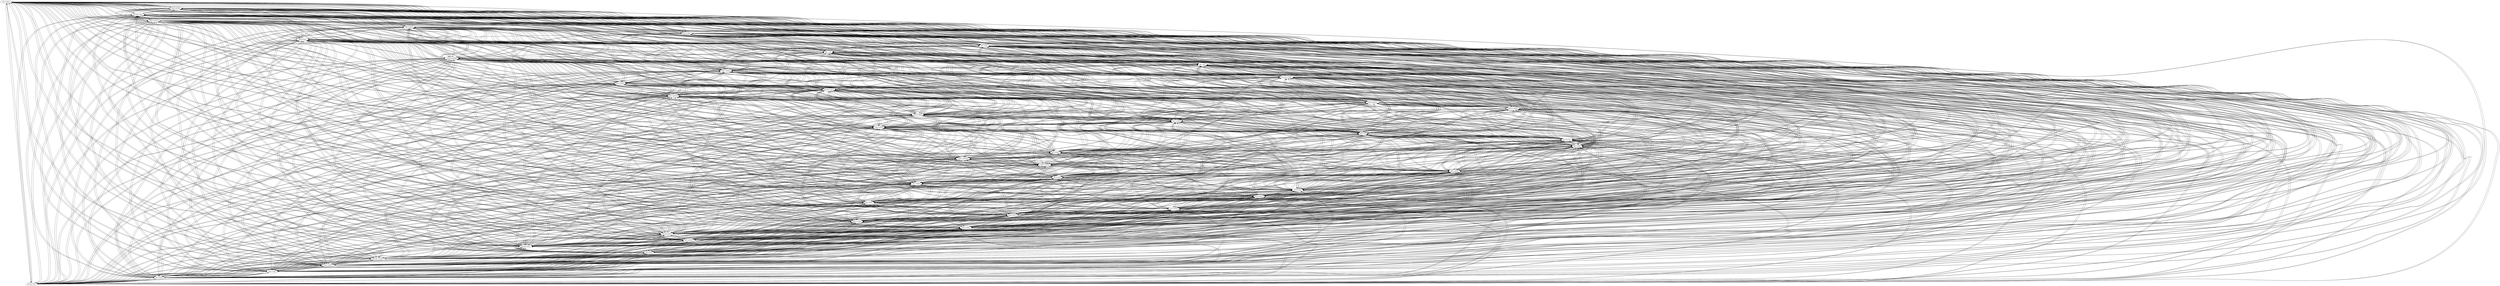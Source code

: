 strict digraph G {
"fut.3-as6vra" [weight="0.15"];
"sbjv.5-as6vjE" [weight="0.15"];
"pst.sbj.3-asy" [weight="0.16"];
"prs.2-aswa" [weight="0.5"];
"imp.2-aswa" [weight="0.5"];
"cond.2-as6vrE" [weight="0.15"];
"pst.sbj.5-asysjE" [weight="0.16"];
"pst.6-asyr" [weight="0.16"];
"pst.sbj.6-asys" [weight="0.16"];
"fut.1-as6vrE" [weight="0.15"];
"prs.pcp-as6vâ" [weight="0.15"];
"imp.5-as6vE" [weight="0.15"];
"sbjv.2-aswav" [weight="0.06"];
"ipf.6-as6vE" [weight="0.15"];
"fut.4-as6vrô" [weight="0.15"];
"ipf.3-as6vE" [weight="0.15"];
"fut.6-as6vrô" [weight="0.15"];
"inf-as6vwar" [weight="0.15"];
"fut.2-as6vra" [weight="0.15"];
"pst.4-asym" [weight="0.16"];
"ipf.5-as6vjE" [weight="0.15"];
"cond.3-as6vrE" [weight="0.15"];
"cond.5-as6vrijE" [weight="0.15"];
"ipf.1-as6vE" [weight="0.15"];
"ipf.2-as6vE" [weight="0.15"];
"prs.6-aswav" [weight="0.06"];
"pst.3-asy" [weight="0.16"];
"imp.4-as6vô" [weight="0.15"];
"prs.4-as6vô" [weight="0.15"];
"sbjv.4-as6vjô" [weight="0.15"];
"cond.1-as6vrE" [weight="0.15"];
"cond.6-as6vrE" [weight="0.15"];
"fut.5-as6vrE" [weight="0.15"];
"pst.sbj.2-asys" [weight="0.16"];
"prs.5-as6vE" [weight="0.15"];
"pst.sbj.4-asysjô" [weight="0.16"];
"sbjv.1-aswav" [weight="0.06"];
"pst.2-asy" [weight="0.16"];
"cond.4-as6vrijô" [weight="0.15"];
"pst.1-asy" [weight="0.16"];
"pst.5-asyt" [weight="0.16"];
"sbjv.6-aswav" [weight="0.06"];
"prs.3-aswa" [weight="0.5"];
"ipf.4-as6vjô" [weight="0.15"];
"sbjv.3-aswav" [weight="0.06"];
"pst.sbj.1-asys" [weight="0.16"];
"fut.3-as6vra" -> "cond.5-as6vrijE"  [weight="0.15"];
"fut.3-as6vra" -> "pst.sbj.3-asy"  [weight="0.16"];
"fut.3-as6vra" -> "prs.2-aswa"  [weight="0.5"];
"fut.3-as6vra" -> "imp.2-aswa"  [weight="0.5"];
"fut.3-as6vra" -> "cond.2-as6vrE"  [weight="0.15"];
"fut.3-as6vra" -> "sbjv.5-as6vjE"  [weight="0.15"];
"fut.3-as6vra" -> "pst.6-asyr"  [weight="0.16"];
"fut.3-as6vra" -> "pst.sbj.6-asys"  [weight="0.16"];
"fut.3-as6vra" -> "ipf.4-as6vjô"  [weight="0.15"];
"fut.3-as6vra" -> "ipf.5-as6vjE"  [weight="0.15"];
"fut.3-as6vra" -> "imp.5-as6vE"  [weight="0.15"];
"fut.3-as6vra" -> "sbjv.2-aswav"  [weight="0.06"];
"fut.3-as6vra" -> "ipf.6-as6vE"  [weight="0.15"];
"fut.3-as6vra" -> "fut.4-as6vrô"  [weight="0.15"];
"fut.3-as6vra" -> "ipf.3-as6vE"  [weight="0.15"];
"fut.3-as6vra" -> "cond.3-as6vrE"  [weight="0.15"];
"fut.3-as6vra" -> "fut.2-as6vra"  [weight="0.15"];
"fut.3-as6vra" -> "pst.4-asym"  [weight="0.16"];
"fut.3-as6vra" -> "prs.pcp-as6vâ"  [weight="0.15"];
"fut.3-as6vra" -> "fut.6-as6vrô"  [weight="0.15"];
"fut.3-as6vra" -> "prs.5-as6vE"  [weight="0.15"];
"fut.3-as6vra" -> "ipf.1-as6vE"  [weight="0.15"];
"fut.3-as6vra" -> "ipf.2-as6vE"  [weight="0.15"];
"fut.3-as6vra" -> "prs.6-aswav"  [weight="0.06"];
"fut.3-as6vra" -> "pst.3-asy"  [weight="0.16"];
"fut.3-as6vra" -> "imp.4-as6vô"  [weight="0.15"];
"fut.3-as6vra" -> "prs.4-as6vô"  [weight="0.15"];
"fut.3-as6vra" -> "sbjv.4-as6vjô"  [weight="0.15"];
"fut.3-as6vra" -> "cond.1-as6vrE"  [weight="0.15"];
"fut.3-as6vra" -> "cond.6-as6vrE"  [weight="0.15"];
"fut.3-as6vra" -> "fut.5-as6vrE"  [weight="0.15"];
"fut.3-as6vra" -> "pst.sbj.2-asys"  [weight="0.16"];
"fut.3-as6vra" -> "inf-as6vwar"  [weight="0.15"];
"fut.3-as6vra" -> "pst.sbj.4-asysjô"  [weight="0.16"];
"fut.3-as6vra" -> "pst.sbj.5-asysjE"  [weight="0.16"];
"fut.3-as6vra" -> "sbjv.1-aswav"  [weight="0.06"];
"fut.3-as6vra" -> "pst.2-asy"  [weight="0.16"];
"fut.3-as6vra" -> "cond.4-as6vrijô"  [weight="0.15"];
"fut.3-as6vra" -> "pst.1-asy"  [weight="0.16"];
"fut.3-as6vra" -> "pst.5-asyt"  [weight="0.16"];
"fut.3-as6vra" -> "sbjv.6-aswav"  [weight="0.06"];
"fut.3-as6vra" -> "prs.3-aswa"  [weight="0.5"];
"fut.3-as6vra" -> "fut.1-as6vrE"  [weight="0.15"];
"fut.3-as6vra" -> "sbjv.3-aswav"  [weight="0.06"];
"fut.3-as6vra" -> "pst.sbj.1-asys"  [weight="0.16"];
"pst.sbj.3-asy" -> "fut.3-as6vra"  [weight="0.15"];
"pst.sbj.3-asy" -> "cond.5-as6vrijE"  [weight="0.15"];
"pst.sbj.3-asy" -> "prs.2-aswa"  [weight="0.31"];
"pst.sbj.3-asy" -> "imp.2-aswa"  [weight="0.32"];
"pst.sbj.3-asy" -> "cond.2-as6vrE"  [weight="0.15"];
"pst.sbj.3-asy" -> "sbjv.5-as6vjE"  [weight="0.15"];
"pst.sbj.3-asy" -> "pst.6-asyr"  [weight="0.16"];
"pst.sbj.3-asy" -> "pst.sbj.6-asys"  [weight="0.16"];
"pst.sbj.3-asy" -> "ipf.4-as6vjô"  [weight="0.15"];
"pst.sbj.3-asy" -> "ipf.5-as6vjE"  [weight="0.15"];
"pst.sbj.3-asy" -> "imp.5-as6vE"  [weight="0.15"];
"pst.sbj.3-asy" -> "sbjv.2-aswav"  [weight="0.06"];
"pst.sbj.3-asy" -> "ipf.6-as6vE"  [weight="0.15"];
"pst.sbj.3-asy" -> "fut.4-as6vrô"  [weight="0.15"];
"pst.sbj.3-asy" -> "ipf.3-as6vE"  [weight="0.15"];
"pst.sbj.3-asy" -> "cond.3-as6vrE"  [weight="0.15"];
"pst.sbj.3-asy" -> "fut.2-as6vra"  [weight="0.15"];
"pst.sbj.3-asy" -> "pst.4-asym"  [weight="0.16"];
"pst.sbj.3-asy" -> "prs.pcp-as6vâ"  [weight="0.15"];
"pst.sbj.3-asy" -> "fut.6-as6vrô"  [weight="0.15"];
"pst.sbj.3-asy" -> "prs.5-as6vE"  [weight="0.15"];
"pst.sbj.3-asy" -> "ipf.1-as6vE"  [weight="0.15"];
"pst.sbj.3-asy" -> "ipf.2-as6vE"  [weight="0.15"];
"pst.sbj.3-asy" -> "prs.6-aswav"  [weight="0.06"];
"pst.sbj.3-asy" -> "pst.3-asy"  [weight="0.16"];
"pst.sbj.3-asy" -> "imp.4-as6vô"  [weight="0.15"];
"pst.sbj.3-asy" -> "prs.4-as6vô"  [weight="0.15"];
"pst.sbj.3-asy" -> "sbjv.4-as6vjô"  [weight="0.15"];
"pst.sbj.3-asy" -> "cond.1-as6vrE"  [weight="0.15"];
"pst.sbj.3-asy" -> "cond.6-as6vrE"  [weight="0.15"];
"pst.sbj.3-asy" -> "fut.5-as6vrE"  [weight="0.15"];
"pst.sbj.3-asy" -> "pst.sbj.2-asys"  [weight="0.16"];
"pst.sbj.3-asy" -> "inf-as6vwar"  [weight="0.15"];
"pst.sbj.3-asy" -> "pst.sbj.4-asysjô"  [weight="0.16"];
"pst.sbj.3-asy" -> "pst.sbj.5-asysjE"  [weight="0.16"];
"pst.sbj.3-asy" -> "sbjv.1-aswav"  [weight="0.06"];
"pst.sbj.3-asy" -> "pst.2-asy"  [weight="0.16"];
"pst.sbj.3-asy" -> "cond.4-as6vrijô"  [weight="0.15"];
"pst.sbj.3-asy" -> "pst.1-asy"  [weight="0.16"];
"pst.sbj.3-asy" -> "pst.5-asyt"  [weight="0.16"];
"pst.sbj.3-asy" -> "sbjv.6-aswav"  [weight="0.06"];
"pst.sbj.3-asy" -> "prs.3-aswa"  [weight="0.31"];
"pst.sbj.3-asy" -> "fut.1-as6vrE"  [weight="0.15"];
"pst.sbj.3-asy" -> "sbjv.3-aswav"  [weight="0.06"];
"pst.sbj.3-asy" -> "pst.sbj.1-asys"  [weight="0.16"];
"prs.2-aswa" -> "fut.3-as6vra"  [weight="0.0465"];
"prs.2-aswa" -> "sbjv.5-as6vjE"  [weight="0.0465"];
"prs.2-aswa" -> "cond.5-as6vrijE"  [weight="0.0465"];
"prs.2-aswa" -> "pst.sbj.3-asy"  [weight="0.0512"];
"prs.2-aswa" -> "imp.2-aswa"  [weight="0.5"];
"prs.2-aswa" -> "cond.2-as6vrE"  [weight="0.0465"];
"prs.2-aswa" -> "pst.sbj.5-asysjE"  [weight="0.0512"];
"prs.2-aswa" -> "pst.6-asyr"  [weight="0.0512"];
"prs.2-aswa" -> "pst.sbj.6-asys"  [weight="0.0512"];
"prs.2-aswa" -> "ipf.4-as6vjô"  [weight="0.0465"];
"prs.2-aswa" -> "ipf.5-as6vjE"  [weight="0.0465"];
"prs.2-aswa" -> "imp.5-as6vE"  [weight="0.0465"];
"prs.2-aswa" -> "ipf.6-as6vE"  [weight="0.0465"];
"prs.2-aswa" -> "sbjv.2-aswav"  [weight="0.0066"];
"prs.2-aswa" -> "fut.4-as6vrô"  [weight="0.0465"];
"prs.2-aswa" -> "ipf.3-as6vE"  [weight="0.0465"];
"prs.2-aswa" -> "fut.6-as6vrô"  [weight="0.0465"];
"prs.2-aswa" -> "fut.2-as6vra"  [weight="0.0465"];
"prs.2-aswa" -> "pst.4-asym"  [weight="0.0512"];
"prs.2-aswa" -> "prs.pcp-as6vâ"  [weight="0.0465"];
"prs.2-aswa" -> "cond.3-as6vrE"  [weight="0.0465"];
"prs.2-aswa" -> "prs.5-as6vE"  [weight="0.0465"];
"prs.2-aswa" -> "ipf.1-as6vE"  [weight="0.0465"];
"prs.2-aswa" -> "ipf.2-as6vE"  [weight="0.0465"];
"prs.2-aswa" -> "prs.6-aswav"  [weight="0.0066"];
"prs.2-aswa" -> "pst.3-asy"  [weight="0.0512"];
"prs.2-aswa" -> "imp.4-as6vô"  [weight="0.0465"];
"prs.2-aswa" -> "prs.4-as6vô"  [weight="0.0465"];
"prs.2-aswa" -> "sbjv.4-as6vjô"  [weight="0.0465"];
"prs.2-aswa" -> "cond.1-as6vrE"  [weight="0.0465"];
"prs.2-aswa" -> "cond.6-as6vrE"  [weight="0.0465"];
"prs.2-aswa" -> "fut.5-as6vrE"  [weight="0.0465"];
"prs.2-aswa" -> "pst.sbj.2-asys"  [weight="0.0512"];
"prs.2-aswa" -> "inf-as6vwar"  [weight="0.0465"];
"prs.2-aswa" -> "pst.sbj.4-asysjô"  [weight="0.0512"];
"prs.2-aswa" -> "sbjv.1-aswav"  [weight="0.0066"];
"prs.2-aswa" -> "pst.2-asy"  [weight="0.0512"];
"prs.2-aswa" -> "cond.4-as6vrijô"  [weight="0.0465"];
"prs.2-aswa" -> "pst.1-asy"  [weight="0.0512"];
"prs.2-aswa" -> "pst.5-asyt"  [weight="0.0512"];
"prs.2-aswa" -> "pst.sbj.1-asys"  [weight="0.0512"];
"prs.2-aswa" -> "prs.3-aswa"  [weight="0.5"];
"prs.2-aswa" -> "fut.1-as6vrE"  [weight="0.0465"];
"prs.2-aswa" -> "sbjv.3-aswav"  [weight="0.0066"];
"prs.2-aswa" -> "sbjv.6-aswav"  [weight="0.0066"];
"imp.2-aswa" -> "fut.3-as6vra"  [weight="0.0465"];
"imp.2-aswa" -> "sbjv.5-as6vjE"  [weight="0.045"];
"imp.2-aswa" -> "cond.5-as6vrijE"  [weight="0.0465"];
"imp.2-aswa" -> "pst.sbj.3-asy"  [weight="0.0512"];
"imp.2-aswa" -> "prs.2-aswa"  [weight="0.5"];
"imp.2-aswa" -> "cond.2-as6vrE"  [weight="0.0465"];
"imp.2-aswa" -> "pst.sbj.5-asysjE"  [weight="0.0512"];
"imp.2-aswa" -> "pst.6-asyr"  [weight="0.0512"];
"imp.2-aswa" -> "pst.sbj.6-asys"  [weight="0.0512"];
"imp.2-aswa" -> "ipf.4-as6vjô"  [weight="0.0465"];
"imp.2-aswa" -> "ipf.5-as6vjE"  [weight="0.0465"];
"imp.2-aswa" -> "imp.5-as6vE"  [weight="0.045"];
"imp.2-aswa" -> "ipf.6-as6vE"  [weight="0.0465"];
"imp.2-aswa" -> "sbjv.2-aswav"  [weight="0.0066"];
"imp.2-aswa" -> "fut.4-as6vrô"  [weight="0.0465"];
"imp.2-aswa" -> "ipf.3-as6vE"  [weight="0.0465"];
"imp.2-aswa" -> "fut.6-as6vrô"  [weight="0.0465"];
"imp.2-aswa" -> "fut.2-as6vra"  [weight="0.0465"];
"imp.2-aswa" -> "pst.4-asym"  [weight="0.0512"];
"imp.2-aswa" -> "prs.pcp-as6vâ"  [weight="0.0465"];
"imp.2-aswa" -> "cond.3-as6vrE"  [weight="0.0465"];
"imp.2-aswa" -> "prs.5-as6vE"  [weight="0.0465"];
"imp.2-aswa" -> "ipf.1-as6vE"  [weight="0.0465"];
"imp.2-aswa" -> "ipf.2-as6vE"  [weight="0.0465"];
"imp.2-aswa" -> "prs.6-aswav"  [weight="0.0066"];
"imp.2-aswa" -> "pst.3-asy"  [weight="0.0512"];
"imp.2-aswa" -> "imp.4-as6vô"  [weight="0.045"];
"imp.2-aswa" -> "prs.4-as6vô"  [weight="0.0465"];
"imp.2-aswa" -> "sbjv.4-as6vjô"  [weight="0.045"];
"imp.2-aswa" -> "cond.1-as6vrE"  [weight="0.0465"];
"imp.2-aswa" -> "cond.6-as6vrE"  [weight="0.0465"];
"imp.2-aswa" -> "fut.5-as6vrE"  [weight="0.0465"];
"imp.2-aswa" -> "pst.sbj.2-asys"  [weight="0.0512"];
"imp.2-aswa" -> "inf-as6vwar"  [weight="0.0465"];
"imp.2-aswa" -> "pst.sbj.4-asysjô"  [weight="0.0512"];
"imp.2-aswa" -> "sbjv.1-aswav"  [weight="0.0066"];
"imp.2-aswa" -> "pst.2-asy"  [weight="0.0512"];
"imp.2-aswa" -> "cond.4-as6vrijô"  [weight="0.0465"];
"imp.2-aswa" -> "pst.1-asy"  [weight="0.0512"];
"imp.2-aswa" -> "pst.5-asyt"  [weight="0.0512"];
"imp.2-aswa" -> "pst.sbj.1-asys"  [weight="0.0512"];
"imp.2-aswa" -> "prs.3-aswa"  [weight="0.5"];
"imp.2-aswa" -> "fut.1-as6vrE"  [weight="0.0465"];
"imp.2-aswa" -> "sbjv.3-aswav"  [weight="0.0066"];
"imp.2-aswa" -> "sbjv.6-aswav"  [weight="0.0066"];
"cond.2-as6vrE" -> "fut.3-as6vra"  [weight="0.15"];
"cond.2-as6vrE" -> "cond.5-as6vrijE"  [weight="0.15"];
"cond.2-as6vrE" -> "pst.sbj.3-asy"  [weight="0.16"];
"cond.2-as6vrE" -> "prs.2-aswa"  [weight="0.5"];
"cond.2-as6vrE" -> "imp.2-aswa"  [weight="0.5"];
"cond.2-as6vrE" -> "sbjv.5-as6vjE"  [weight="0.15"];
"cond.2-as6vrE" -> "pst.6-asyr"  [weight="0.16"];
"cond.2-as6vrE" -> "pst.sbj.6-asys"  [weight="0.16"];
"cond.2-as6vrE" -> "ipf.4-as6vjô"  [weight="0.15"];
"cond.2-as6vrE" -> "ipf.5-as6vjE"  [weight="0.15"];
"cond.2-as6vrE" -> "imp.5-as6vE"  [weight="0.15"];
"cond.2-as6vrE" -> "sbjv.2-aswav"  [weight="0.06"];
"cond.2-as6vrE" -> "ipf.6-as6vE"  [weight="0.15"];
"cond.2-as6vrE" -> "fut.4-as6vrô"  [weight="0.15"];
"cond.2-as6vrE" -> "ipf.3-as6vE"  [weight="0.15"];
"cond.2-as6vrE" -> "cond.3-as6vrE"  [weight="0.15"];
"cond.2-as6vrE" -> "fut.2-as6vra"  [weight="0.15"];
"cond.2-as6vrE" -> "pst.4-asym"  [weight="0.16"];
"cond.2-as6vrE" -> "prs.pcp-as6vâ"  [weight="0.15"];
"cond.2-as6vrE" -> "fut.6-as6vrô"  [weight="0.15"];
"cond.2-as6vrE" -> "prs.5-as6vE"  [weight="0.15"];
"cond.2-as6vrE" -> "ipf.1-as6vE"  [weight="0.15"];
"cond.2-as6vrE" -> "ipf.2-as6vE"  [weight="0.15"];
"cond.2-as6vrE" -> "prs.6-aswav"  [weight="0.06"];
"cond.2-as6vrE" -> "pst.3-asy"  [weight="0.16"];
"cond.2-as6vrE" -> "imp.4-as6vô"  [weight="0.15"];
"cond.2-as6vrE" -> "prs.4-as6vô"  [weight="0.15"];
"cond.2-as6vrE" -> "sbjv.4-as6vjô"  [weight="0.15"];
"cond.2-as6vrE" -> "cond.1-as6vrE"  [weight="0.15"];
"cond.2-as6vrE" -> "cond.6-as6vrE"  [weight="0.15"];
"cond.2-as6vrE" -> "fut.5-as6vrE"  [weight="0.15"];
"cond.2-as6vrE" -> "pst.sbj.2-asys"  [weight="0.16"];
"cond.2-as6vrE" -> "inf-as6vwar"  [weight="0.15"];
"cond.2-as6vrE" -> "pst.sbj.4-asysjô"  [weight="0.16"];
"cond.2-as6vrE" -> "pst.sbj.5-asysjE"  [weight="0.16"];
"cond.2-as6vrE" -> "sbjv.1-aswav"  [weight="0.06"];
"cond.2-as6vrE" -> "pst.2-asy"  [weight="0.16"];
"cond.2-as6vrE" -> "cond.4-as6vrijô"  [weight="0.15"];
"cond.2-as6vrE" -> "pst.1-asy"  [weight="0.16"];
"cond.2-as6vrE" -> "pst.5-asyt"  [weight="0.16"];
"cond.2-as6vrE" -> "sbjv.6-aswav"  [weight="0.06"];
"cond.2-as6vrE" -> "prs.3-aswa"  [weight="0.5"];
"cond.2-as6vrE" -> "fut.1-as6vrE"  [weight="0.15"];
"cond.2-as6vrE" -> "sbjv.3-aswav"  [weight="0.06"];
"cond.2-as6vrE" -> "pst.sbj.1-asys"  [weight="0.16"];
"sbjv.5-as6vjE" -> "fut.3-as6vra"  [weight="0.0495"];
"sbjv.5-as6vjE" -> "pst.sbj.3-asy"  [weight="0.16"];
"sbjv.5-as6vjE" -> "prs.2-aswa"  [weight="0.5"];
"sbjv.5-as6vjE" -> "imp.2-aswa"  [weight="0.5"];
"sbjv.5-as6vjE" -> "cond.2-as6vrE"  [weight="0.0495"];
"sbjv.5-as6vjE" -> "pst.sbj.5-asysjE"  [weight="0.16"];
"sbjv.5-as6vjE" -> "pst.6-asyr"  [weight="0.16"];
"sbjv.5-as6vjE" -> "pst.sbj.6-asys"  [weight="0.16"];
"sbjv.5-as6vjE" -> "ipf.4-as6vjô"  [weight="0.15"];
"sbjv.5-as6vjE" -> "ipf.5-as6vjE"  [weight="0.15"];
"sbjv.5-as6vjE" -> "imp.5-as6vE"  [weight="0.138"];
"sbjv.5-as6vjE" -> "sbjv.2-aswav"  [weight="0.06"];
"sbjv.5-as6vjE" -> "ipf.6-as6vE"  [weight="0.138"];
"sbjv.5-as6vjE" -> "fut.4-as6vrô"  [weight="0.0495"];
"sbjv.5-as6vjE" -> "ipf.3-as6vE"  [weight="0.138"];
"sbjv.5-as6vjE" -> "cond.3-as6vrE"  [weight="0.0495"];
"sbjv.5-as6vjE" -> "fut.2-as6vra"  [weight="0.0495"];
"sbjv.5-as6vjE" -> "pst.4-asym"  [weight="0.16"];
"sbjv.5-as6vjE" -> "prs.pcp-as6vâ"  [weight="0.138"];
"sbjv.5-as6vjE" -> "fut.6-as6vrô"  [weight="0.0495"];
"sbjv.5-as6vjE" -> "cond.5-as6vrijE"  [weight="0.081"];
"sbjv.5-as6vjE" -> "ipf.1-as6vE"  [weight="0.138"];
"sbjv.5-as6vjE" -> "ipf.2-as6vE"  [weight="0.138"];
"sbjv.5-as6vjE" -> "prs.6-aswav"  [weight="0.06"];
"sbjv.5-as6vjE" -> "pst.3-asy"  [weight="0.16"];
"sbjv.5-as6vjE" -> "imp.4-as6vô"  [weight="0.138"];
"sbjv.5-as6vjE" -> "prs.4-as6vô"  [weight="0.138"];
"sbjv.5-as6vjE" -> "sbjv.4-as6vjô"  [weight="0.15"];
"sbjv.5-as6vjE" -> "cond.1-as6vrE"  [weight="0.0495"];
"sbjv.5-as6vjE" -> "cond.6-as6vrE"  [weight="0.0495"];
"sbjv.5-as6vjE" -> "fut.5-as6vrE"  [weight="0.0495"];
"sbjv.5-as6vjE" -> "pst.sbj.2-asys"  [weight="0.16"];
"sbjv.5-as6vjE" -> "inf-as6vwar"  [weight="0.009"];
"sbjv.5-as6vjE" -> "prs.5-as6vE"  [weight="0.138"];
"sbjv.5-as6vjE" -> "pst.sbj.4-asysjô"  [weight="0.16"];
"sbjv.5-as6vjE" -> "sbjv.1-aswav"  [weight="0.06"];
"sbjv.5-as6vjE" -> "pst.2-asy"  [weight="0.16"];
"sbjv.5-as6vjE" -> "cond.4-as6vrijô"  [weight="0.081"];
"sbjv.5-as6vjE" -> "pst.1-asy"  [weight="0.16"];
"sbjv.5-as6vjE" -> "pst.5-asyt"  [weight="0.16"];
"sbjv.5-as6vjE" -> "sbjv.6-aswav"  [weight="0.06"];
"sbjv.5-as6vjE" -> "prs.3-aswa"  [weight="0.5"];
"sbjv.5-as6vjE" -> "fut.1-as6vrE"  [weight="0.0495"];
"sbjv.5-as6vjE" -> "sbjv.3-aswav"  [weight="0.06"];
"sbjv.5-as6vjE" -> "pst.sbj.1-asys"  [weight="0.16"];
"pst.6-asyr" -> "fut.3-as6vra"  [weight="0.15"];
"pst.6-asyr" -> "cond.5-as6vrijE"  [weight="0.15"];
"pst.6-asyr" -> "pst.sbj.3-asy"  [weight="0.16"];
"pst.6-asyr" -> "prs.2-aswa"  [weight="0.31"];
"pst.6-asyr" -> "imp.2-aswa"  [weight="0.32"];
"pst.6-asyr" -> "cond.2-as6vrE"  [weight="0.15"];
"pst.6-asyr" -> "sbjv.5-as6vjE"  [weight="0.15"];
"pst.6-asyr" -> "pst.sbj.6-asys"  [weight="0.16"];
"pst.6-asyr" -> "ipf.4-as6vjô"  [weight="0.15"];
"pst.6-asyr" -> "ipf.5-as6vjE"  [weight="0.15"];
"pst.6-asyr" -> "imp.5-as6vE"  [weight="0.15"];
"pst.6-asyr" -> "sbjv.2-aswav"  [weight="0.06"];
"pst.6-asyr" -> "ipf.6-as6vE"  [weight="0.15"];
"pst.6-asyr" -> "fut.4-as6vrô"  [weight="0.15"];
"pst.6-asyr" -> "ipf.3-as6vE"  [weight="0.15"];
"pst.6-asyr" -> "cond.3-as6vrE"  [weight="0.15"];
"pst.6-asyr" -> "fut.2-as6vra"  [weight="0.15"];
"pst.6-asyr" -> "pst.4-asym"  [weight="0.16"];
"pst.6-asyr" -> "prs.pcp-as6vâ"  [weight="0.15"];
"pst.6-asyr" -> "fut.6-as6vrô"  [weight="0.15"];
"pst.6-asyr" -> "prs.5-as6vE"  [weight="0.15"];
"pst.6-asyr" -> "ipf.1-as6vE"  [weight="0.15"];
"pst.6-asyr" -> "ipf.2-as6vE"  [weight="0.15"];
"pst.6-asyr" -> "prs.6-aswav"  [weight="0.06"];
"pst.6-asyr" -> "pst.3-asy"  [weight="0.16"];
"pst.6-asyr" -> "imp.4-as6vô"  [weight="0.15"];
"pst.6-asyr" -> "prs.4-as6vô"  [weight="0.15"];
"pst.6-asyr" -> "sbjv.4-as6vjô"  [weight="0.15"];
"pst.6-asyr" -> "cond.1-as6vrE"  [weight="0.15"];
"pst.6-asyr" -> "cond.6-as6vrE"  [weight="0.15"];
"pst.6-asyr" -> "fut.5-as6vrE"  [weight="0.15"];
"pst.6-asyr" -> "pst.sbj.2-asys"  [weight="0.16"];
"pst.6-asyr" -> "inf-as6vwar"  [weight="0.15"];
"pst.6-asyr" -> "pst.sbj.4-asysjô"  [weight="0.16"];
"pst.6-asyr" -> "pst.sbj.5-asysjE"  [weight="0.16"];
"pst.6-asyr" -> "sbjv.1-aswav"  [weight="0.06"];
"pst.6-asyr" -> "pst.2-asy"  [weight="0.16"];
"pst.6-asyr" -> "cond.4-as6vrijô"  [weight="0.15"];
"pst.6-asyr" -> "pst.1-asy"  [weight="0.16"];
"pst.6-asyr" -> "pst.5-asyt"  [weight="0.16"];
"pst.6-asyr" -> "sbjv.6-aswav"  [weight="0.06"];
"pst.6-asyr" -> "prs.3-aswa"  [weight="0.31"];
"pst.6-asyr" -> "fut.1-as6vrE"  [weight="0.15"];
"pst.6-asyr" -> "sbjv.3-aswav"  [weight="0.06"];
"pst.6-asyr" -> "pst.sbj.1-asys"  [weight="0.16"];
"pst.sbj.6-asys" -> "fut.3-as6vra"  [weight="0.15"];
"pst.sbj.6-asys" -> "cond.5-as6vrijE"  [weight="0.15"];
"pst.sbj.6-asys" -> "pst.sbj.3-asy"  [weight="0.16"];
"pst.sbj.6-asys" -> "prs.2-aswa"  [weight="0.31"];
"pst.sbj.6-asys" -> "imp.2-aswa"  [weight="0.32"];
"pst.sbj.6-asys" -> "cond.2-as6vrE"  [weight="0.15"];
"pst.sbj.6-asys" -> "sbjv.5-as6vjE"  [weight="0.15"];
"pst.sbj.6-asys" -> "pst.6-asyr"  [weight="0.16"];
"pst.sbj.6-asys" -> "ipf.4-as6vjô"  [weight="0.15"];
"pst.sbj.6-asys" -> "ipf.5-as6vjE"  [weight="0.15"];
"pst.sbj.6-asys" -> "imp.5-as6vE"  [weight="0.15"];
"pst.sbj.6-asys" -> "sbjv.2-aswav"  [weight="0.06"];
"pst.sbj.6-asys" -> "ipf.6-as6vE"  [weight="0.15"];
"pst.sbj.6-asys" -> "fut.4-as6vrô"  [weight="0.15"];
"pst.sbj.6-asys" -> "ipf.3-as6vE"  [weight="0.15"];
"pst.sbj.6-asys" -> "cond.3-as6vrE"  [weight="0.15"];
"pst.sbj.6-asys" -> "fut.2-as6vra"  [weight="0.15"];
"pst.sbj.6-asys" -> "pst.4-asym"  [weight="0.16"];
"pst.sbj.6-asys" -> "prs.pcp-as6vâ"  [weight="0.15"];
"pst.sbj.6-asys" -> "fut.6-as6vrô"  [weight="0.15"];
"pst.sbj.6-asys" -> "prs.5-as6vE"  [weight="0.15"];
"pst.sbj.6-asys" -> "ipf.1-as6vE"  [weight="0.15"];
"pst.sbj.6-asys" -> "ipf.2-as6vE"  [weight="0.15"];
"pst.sbj.6-asys" -> "prs.6-aswav"  [weight="0.06"];
"pst.sbj.6-asys" -> "pst.3-asy"  [weight="0.16"];
"pst.sbj.6-asys" -> "imp.4-as6vô"  [weight="0.15"];
"pst.sbj.6-asys" -> "prs.4-as6vô"  [weight="0.15"];
"pst.sbj.6-asys" -> "sbjv.4-as6vjô"  [weight="0.15"];
"pst.sbj.6-asys" -> "cond.1-as6vrE"  [weight="0.15"];
"pst.sbj.6-asys" -> "cond.6-as6vrE"  [weight="0.15"];
"pst.sbj.6-asys" -> "fut.5-as6vrE"  [weight="0.15"];
"pst.sbj.6-asys" -> "pst.sbj.2-asys"  [weight="0.16"];
"pst.sbj.6-asys" -> "inf-as6vwar"  [weight="0.15"];
"pst.sbj.6-asys" -> "pst.sbj.4-asysjô"  [weight="0.16"];
"pst.sbj.6-asys" -> "pst.sbj.5-asysjE"  [weight="0.16"];
"pst.sbj.6-asys" -> "sbjv.1-aswav"  [weight="0.06"];
"pst.sbj.6-asys" -> "pst.2-asy"  [weight="0.16"];
"pst.sbj.6-asys" -> "cond.4-as6vrijô"  [weight="0.15"];
"pst.sbj.6-asys" -> "pst.1-asy"  [weight="0.16"];
"pst.sbj.6-asys" -> "pst.5-asyt"  [weight="0.16"];
"pst.sbj.6-asys" -> "sbjv.6-aswav"  [weight="0.06"];
"pst.sbj.6-asys" -> "prs.3-aswa"  [weight="0.31"];
"pst.sbj.6-asys" -> "fut.1-as6vrE"  [weight="0.15"];
"pst.sbj.6-asys" -> "sbjv.3-aswav"  [weight="0.06"];
"pst.sbj.6-asys" -> "pst.sbj.1-asys"  [weight="0.16"];
"fut.1-as6vrE" -> "fut.3-as6vra"  [weight="0.15"];
"fut.1-as6vrE" -> "pst.sbj.3-asy"  [weight="0.16"];
"fut.1-as6vrE" -> "prs.2-aswa"  [weight="0.5"];
"fut.1-as6vrE" -> "imp.2-aswa"  [weight="0.5"];
"fut.1-as6vrE" -> "cond.2-as6vrE"  [weight="0.15"];
"fut.1-as6vrE" -> "sbjv.5-as6vjE"  [weight="0.15"];
"fut.1-as6vrE" -> "pst.6-asyr"  [weight="0.16"];
"fut.1-as6vrE" -> "pst.sbj.6-asys"  [weight="0.16"];
"fut.1-as6vrE" -> "ipf.4-as6vjô"  [weight="0.15"];
"fut.1-as6vrE" -> "ipf.5-as6vjE"  [weight="0.15"];
"fut.1-as6vrE" -> "imp.5-as6vE"  [weight="0.15"];
"fut.1-as6vrE" -> "sbjv.2-aswav"  [weight="0.06"];
"fut.1-as6vrE" -> "ipf.6-as6vE"  [weight="0.15"];
"fut.1-as6vrE" -> "fut.4-as6vrô"  [weight="0.15"];
"fut.1-as6vrE" -> "ipf.3-as6vE"  [weight="0.15"];
"fut.1-as6vrE" -> "cond.3-as6vrE"  [weight="0.15"];
"fut.1-as6vrE" -> "fut.2-as6vra"  [weight="0.15"];
"fut.1-as6vrE" -> "pst.4-asym"  [weight="0.16"];
"fut.1-as6vrE" -> "prs.pcp-as6vâ"  [weight="0.15"];
"fut.1-as6vrE" -> "fut.6-as6vrô"  [weight="0.15"];
"fut.1-as6vrE" -> "cond.5-as6vrijE"  [weight="0.15"];
"fut.1-as6vrE" -> "ipf.1-as6vE"  [weight="0.15"];
"fut.1-as6vrE" -> "ipf.2-as6vE"  [weight="0.15"];
"fut.1-as6vrE" -> "prs.6-aswav"  [weight="0.06"];
"fut.1-as6vrE" -> "pst.3-asy"  [weight="0.16"];
"fut.1-as6vrE" -> "imp.4-as6vô"  [weight="0.15"];
"fut.1-as6vrE" -> "prs.4-as6vô"  [weight="0.15"];
"fut.1-as6vrE" -> "sbjv.4-as6vjô"  [weight="0.15"];
"fut.1-as6vrE" -> "cond.1-as6vrE"  [weight="0.15"];
"fut.1-as6vrE" -> "cond.6-as6vrE"  [weight="0.15"];
"fut.1-as6vrE" -> "fut.5-as6vrE"  [weight="0.15"];
"fut.1-as6vrE" -> "pst.sbj.2-asys"  [weight="0.16"];
"fut.1-as6vrE" -> "inf-as6vwar"  [weight="0.15"];
"fut.1-as6vrE" -> "prs.5-as6vE"  [weight="0.15"];
"fut.1-as6vrE" -> "pst.sbj.4-asysjô"  [weight="0.16"];
"fut.1-as6vrE" -> "pst.sbj.5-asysjE"  [weight="0.16"];
"fut.1-as6vrE" -> "sbjv.1-aswav"  [weight="0.06"];
"fut.1-as6vrE" -> "pst.2-asy"  [weight="0.16"];
"fut.1-as6vrE" -> "cond.4-as6vrijô"  [weight="0.15"];
"fut.1-as6vrE" -> "pst.1-asy"  [weight="0.16"];
"fut.1-as6vrE" -> "pst.5-asyt"  [weight="0.16"];
"fut.1-as6vrE" -> "sbjv.6-aswav"  [weight="0.06"];
"fut.1-as6vrE" -> "prs.3-aswa"  [weight="0.5"];
"fut.1-as6vrE" -> "sbjv.3-aswav"  [weight="0.06"];
"fut.1-as6vrE" -> "pst.sbj.1-asys"  [weight="0.16"];
"ipf.5-as6vjE" -> "fut.3-as6vra"  [weight="0.0495"];
"ipf.5-as6vjE" -> "cond.5-as6vrijE"  [weight="0.081"];
"ipf.5-as6vjE" -> "pst.sbj.3-asy"  [weight="0.16"];
"ipf.5-as6vjE" -> "prs.2-aswa"  [weight="0.5"];
"ipf.5-as6vjE" -> "imp.2-aswa"  [weight="0.5"];
"ipf.5-as6vjE" -> "cond.2-as6vrE"  [weight="0.0495"];
"ipf.5-as6vjE" -> "sbjv.5-as6vjE"  [weight="0.15"];
"ipf.5-as6vjE" -> "pst.6-asyr"  [weight="0.16"];
"ipf.5-as6vjE" -> "pst.sbj.6-asys"  [weight="0.16"];
"ipf.5-as6vjE" -> "ipf.4-as6vjô"  [weight="0.15"];
"ipf.5-as6vjE" -> "imp.5-as6vE"  [weight="0.138"];
"ipf.5-as6vjE" -> "sbjv.2-aswav"  [weight="0.06"];
"ipf.5-as6vjE" -> "ipf.6-as6vE"  [weight="0.138"];
"ipf.5-as6vjE" -> "fut.4-as6vrô"  [weight="0.0495"];
"ipf.5-as6vjE" -> "ipf.3-as6vE"  [weight="0.138"];
"ipf.5-as6vjE" -> "cond.3-as6vrE"  [weight="0.0495"];
"ipf.5-as6vjE" -> "fut.2-as6vra"  [weight="0.0495"];
"ipf.5-as6vjE" -> "pst.4-asym"  [weight="0.16"];
"ipf.5-as6vjE" -> "prs.pcp-as6vâ"  [weight="0.138"];
"ipf.5-as6vjE" -> "fut.6-as6vrô"  [weight="0.0495"];
"ipf.5-as6vjE" -> "prs.5-as6vE"  [weight="0.138"];
"ipf.5-as6vjE" -> "ipf.1-as6vE"  [weight="0.138"];
"ipf.5-as6vjE" -> "ipf.2-as6vE"  [weight="0.138"];
"ipf.5-as6vjE" -> "prs.6-aswav"  [weight="0.06"];
"ipf.5-as6vjE" -> "pst.3-asy"  [weight="0.16"];
"ipf.5-as6vjE" -> "imp.4-as6vô"  [weight="0.138"];
"ipf.5-as6vjE" -> "prs.4-as6vô"  [weight="0.138"];
"ipf.5-as6vjE" -> "sbjv.4-as6vjô"  [weight="0.15"];
"ipf.5-as6vjE" -> "cond.1-as6vrE"  [weight="0.0495"];
"ipf.5-as6vjE" -> "cond.6-as6vrE"  [weight="0.0495"];
"ipf.5-as6vjE" -> "fut.5-as6vrE"  [weight="0.0495"];
"ipf.5-as6vjE" -> "pst.sbj.2-asys"  [weight="0.16"];
"ipf.5-as6vjE" -> "inf-as6vwar"  [weight="0.006"];
"ipf.5-as6vjE" -> "pst.sbj.4-asysjô"  [weight="0.16"];
"ipf.5-as6vjE" -> "pst.sbj.5-asysjE"  [weight="0.16"];
"ipf.5-as6vjE" -> "sbjv.1-aswav"  [weight="0.06"];
"ipf.5-as6vjE" -> "pst.2-asy"  [weight="0.16"];
"ipf.5-as6vjE" -> "cond.4-as6vrijô"  [weight="0.081"];
"ipf.5-as6vjE" -> "pst.1-asy"  [weight="0.16"];
"ipf.5-as6vjE" -> "pst.5-asyt"  [weight="0.16"];
"ipf.5-as6vjE" -> "sbjv.6-aswav"  [weight="0.06"];
"ipf.5-as6vjE" -> "prs.3-aswa"  [weight="0.5"];
"ipf.5-as6vjE" -> "fut.1-as6vrE"  [weight="0.0495"];
"ipf.5-as6vjE" -> "sbjv.3-aswav"  [weight="0.06"];
"ipf.5-as6vjE" -> "pst.sbj.1-asys"  [weight="0.16"];
"imp.5-as6vE" -> "fut.3-as6vra"  [weight="0.081"];
"imp.5-as6vE" -> "cond.5-as6vrijE"  [weight="0.081"];
"imp.5-as6vE" -> "pst.sbj.3-asy"  [weight="0.16"];
"imp.5-as6vE" -> "prs.2-aswa"  [weight="0.5"];
"imp.5-as6vE" -> "imp.2-aswa"  [weight="0.5"];
"imp.5-as6vE" -> "cond.2-as6vrE"  [weight="0.081"];
"imp.5-as6vE" -> "sbjv.5-as6vjE"  [weight="0.15"];
"imp.5-as6vE" -> "pst.6-asyr"  [weight="0.16"];
"imp.5-as6vE" -> "pst.sbj.6-asys"  [weight="0.16"];
"imp.5-as6vE" -> "ipf.4-as6vjô"  [weight="0.15"];
"imp.5-as6vE" -> "ipf.5-as6vjE"  [weight="0.15"];
"imp.5-as6vE" -> "sbjv.2-aswav"  [weight="0.06"];
"imp.5-as6vE" -> "ipf.6-as6vE"  [weight="0.15"];
"imp.5-as6vE" -> "fut.4-as6vrô"  [weight="0.081"];
"imp.5-as6vE" -> "ipf.3-as6vE"  [weight="0.15"];
"imp.5-as6vE" -> "cond.3-as6vrE"  [weight="0.081"];
"imp.5-as6vE" -> "fut.2-as6vra"  [weight="0.081"];
"imp.5-as6vE" -> "pst.4-asym"  [weight="0.16"];
"imp.5-as6vE" -> "prs.pcp-as6vâ"  [weight="0.15"];
"imp.5-as6vE" -> "fut.6-as6vrô"  [weight="0.081"];
"imp.5-as6vE" -> "prs.5-as6vE"  [weight="0.15"];
"imp.5-as6vE" -> "ipf.1-as6vE"  [weight="0.15"];
"imp.5-as6vE" -> "ipf.2-as6vE"  [weight="0.15"];
"imp.5-as6vE" -> "prs.6-aswav"  [weight="0.06"];
"imp.5-as6vE" -> "pst.3-asy"  [weight="0.16"];
"imp.5-as6vE" -> "imp.4-as6vô"  [weight="0.15"];
"imp.5-as6vE" -> "prs.4-as6vô"  [weight="0.15"];
"imp.5-as6vE" -> "sbjv.4-as6vjô"  [weight="0.15"];
"imp.5-as6vE" -> "cond.1-as6vrE"  [weight="0.081"];
"imp.5-as6vE" -> "cond.6-as6vrE"  [weight="0.081"];
"imp.5-as6vE" -> "fut.5-as6vrE"  [weight="0.081"];
"imp.5-as6vE" -> "pst.sbj.2-asys"  [weight="0.16"];
"imp.5-as6vE" -> "inf-as6vwar"  [weight="0.009"];
"imp.5-as6vE" -> "pst.sbj.4-asysjô"  [weight="0.16"];
"imp.5-as6vE" -> "pst.sbj.5-asysjE"  [weight="0.16"];
"imp.5-as6vE" -> "sbjv.1-aswav"  [weight="0.06"];
"imp.5-as6vE" -> "pst.2-asy"  [weight="0.16"];
"imp.5-as6vE" -> "cond.4-as6vrijô"  [weight="0.081"];
"imp.5-as6vE" -> "pst.1-asy"  [weight="0.16"];
"imp.5-as6vE" -> "pst.5-asyt"  [weight="0.16"];
"imp.5-as6vE" -> "sbjv.6-aswav"  [weight="0.06"];
"imp.5-as6vE" -> "prs.3-aswa"  [weight="0.5"];
"imp.5-as6vE" -> "fut.1-as6vrE"  [weight="0.081"];
"imp.5-as6vE" -> "sbjv.3-aswav"  [weight="0.06"];
"imp.5-as6vE" -> "pst.sbj.1-asys"  [weight="0.16"];
"sbjv.2-aswav" -> "fut.3-as6vra"  [weight="0.15"];
"sbjv.2-aswav" -> "cond.5-as6vrijE"  [weight="0.15"];
"sbjv.2-aswav" -> "pst.sbj.3-asy"  [weight="0.16"];
"sbjv.2-aswav" -> "prs.2-aswa"  [weight="0.215"];
"sbjv.2-aswav" -> "imp.2-aswa"  [weight="0.215"];
"sbjv.2-aswav" -> "cond.2-as6vrE"  [weight="0.15"];
"sbjv.2-aswav" -> "sbjv.5-as6vjE"  [weight="0.15"];
"sbjv.2-aswav" -> "pst.6-asyr"  [weight="0.16"];
"sbjv.2-aswav" -> "pst.sbj.6-asys"  [weight="0.16"];
"sbjv.2-aswav" -> "ipf.4-as6vjô"  [weight="0.15"];
"sbjv.2-aswav" -> "ipf.5-as6vjE"  [weight="0.15"];
"sbjv.2-aswav" -> "imp.5-as6vE"  [weight="0.15"];
"sbjv.2-aswav" -> "ipf.6-as6vE"  [weight="0.15"];
"sbjv.2-aswav" -> "fut.4-as6vrô"  [weight="0.15"];
"sbjv.2-aswav" -> "ipf.3-as6vE"  [weight="0.15"];
"sbjv.2-aswav" -> "cond.3-as6vrE"  [weight="0.15"];
"sbjv.2-aswav" -> "fut.2-as6vra"  [weight="0.15"];
"sbjv.2-aswav" -> "pst.4-asym"  [weight="0.16"];
"sbjv.2-aswav" -> "prs.pcp-as6vâ"  [weight="0.15"];
"sbjv.2-aswav" -> "fut.6-as6vrô"  [weight="0.15"];
"sbjv.2-aswav" -> "prs.5-as6vE"  [weight="0.15"];
"sbjv.2-aswav" -> "ipf.1-as6vE"  [weight="0.15"];
"sbjv.2-aswav" -> "ipf.2-as6vE"  [weight="0.15"];
"sbjv.2-aswav" -> "prs.6-aswav"  [weight="0.06"];
"sbjv.2-aswav" -> "pst.3-asy"  [weight="0.16"];
"sbjv.2-aswav" -> "imp.4-as6vô"  [weight="0.15"];
"sbjv.2-aswav" -> "prs.4-as6vô"  [weight="0.15"];
"sbjv.2-aswav" -> "sbjv.4-as6vjô"  [weight="0.15"];
"sbjv.2-aswav" -> "cond.1-as6vrE"  [weight="0.15"];
"sbjv.2-aswav" -> "cond.6-as6vrE"  [weight="0.15"];
"sbjv.2-aswav" -> "fut.5-as6vrE"  [weight="0.15"];
"sbjv.2-aswav" -> "pst.sbj.2-asys"  [weight="0.16"];
"sbjv.2-aswav" -> "inf-as6vwar"  [weight="0.15"];
"sbjv.2-aswav" -> "pst.sbj.4-asysjô"  [weight="0.16"];
"sbjv.2-aswav" -> "pst.sbj.5-asysjE"  [weight="0.16"];
"sbjv.2-aswav" -> "sbjv.1-aswav"  [weight="0.06"];
"sbjv.2-aswav" -> "pst.2-asy"  [weight="0.16"];
"sbjv.2-aswav" -> "cond.4-as6vrijô"  [weight="0.15"];
"sbjv.2-aswav" -> "pst.1-asy"  [weight="0.16"];
"sbjv.2-aswav" -> "pst.5-asyt"  [weight="0.16"];
"sbjv.2-aswav" -> "sbjv.6-aswav"  [weight="0.06"];
"sbjv.2-aswav" -> "prs.3-aswa"  [weight="0.215"];
"sbjv.2-aswav" -> "fut.1-as6vrE"  [weight="0.15"];
"sbjv.2-aswav" -> "sbjv.3-aswav"  [weight="0.06"];
"sbjv.2-aswav" -> "pst.sbj.1-asys"  [weight="0.16"];
"ipf.6-as6vE" -> "fut.3-as6vra"  [weight="0.081"];
"ipf.6-as6vE" -> "cond.5-as6vrijE"  [weight="0.081"];
"ipf.6-as6vE" -> "pst.sbj.3-asy"  [weight="0.16"];
"ipf.6-as6vE" -> "prs.2-aswa"  [weight="0.5"];
"ipf.6-as6vE" -> "imp.2-aswa"  [weight="0.5"];
"ipf.6-as6vE" -> "cond.2-as6vrE"  [weight="0.081"];
"ipf.6-as6vE" -> "sbjv.5-as6vjE"  [weight="0.15"];
"ipf.6-as6vE" -> "pst.6-asyr"  [weight="0.16"];
"ipf.6-as6vE" -> "pst.sbj.6-asys"  [weight="0.16"];
"ipf.6-as6vE" -> "ipf.4-as6vjô"  [weight="0.15"];
"ipf.6-as6vE" -> "ipf.5-as6vjE"  [weight="0.15"];
"ipf.6-as6vE" -> "imp.5-as6vE"  [weight="0.15"];
"ipf.6-as6vE" -> "sbjv.2-aswav"  [weight="0.06"];
"ipf.6-as6vE" -> "fut.4-as6vrô"  [weight="0.081"];
"ipf.6-as6vE" -> "ipf.3-as6vE"  [weight="0.15"];
"ipf.6-as6vE" -> "cond.3-as6vrE"  [weight="0.081"];
"ipf.6-as6vE" -> "fut.2-as6vra"  [weight="0.081"];
"ipf.6-as6vE" -> "pst.4-asym"  [weight="0.16"];
"ipf.6-as6vE" -> "prs.pcp-as6vâ"  [weight="0.15"];
"ipf.6-as6vE" -> "fut.6-as6vrô"  [weight="0.081"];
"ipf.6-as6vE" -> "prs.5-as6vE"  [weight="0.15"];
"ipf.6-as6vE" -> "ipf.1-as6vE"  [weight="0.15"];
"ipf.6-as6vE" -> "ipf.2-as6vE"  [weight="0.15"];
"ipf.6-as6vE" -> "prs.6-aswav"  [weight="0.06"];
"ipf.6-as6vE" -> "pst.3-asy"  [weight="0.16"];
"ipf.6-as6vE" -> "imp.4-as6vô"  [weight="0.15"];
"ipf.6-as6vE" -> "prs.4-as6vô"  [weight="0.15"];
"ipf.6-as6vE" -> "sbjv.4-as6vjô"  [weight="0.15"];
"ipf.6-as6vE" -> "cond.1-as6vrE"  [weight="0.081"];
"ipf.6-as6vE" -> "cond.6-as6vrE"  [weight="0.081"];
"ipf.6-as6vE" -> "fut.5-as6vrE"  [weight="0.081"];
"ipf.6-as6vE" -> "pst.sbj.2-asys"  [weight="0.16"];
"ipf.6-as6vE" -> "inf-as6vwar"  [weight="0.006"];
"ipf.6-as6vE" -> "pst.sbj.4-asysjô"  [weight="0.16"];
"ipf.6-as6vE" -> "pst.sbj.5-asysjE"  [weight="0.16"];
"ipf.6-as6vE" -> "sbjv.1-aswav"  [weight="0.06"];
"ipf.6-as6vE" -> "pst.2-asy"  [weight="0.16"];
"ipf.6-as6vE" -> "cond.4-as6vrijô"  [weight="0.081"];
"ipf.6-as6vE" -> "pst.1-asy"  [weight="0.16"];
"ipf.6-as6vE" -> "pst.5-asyt"  [weight="0.16"];
"ipf.6-as6vE" -> "sbjv.6-aswav"  [weight="0.06"];
"ipf.6-as6vE" -> "prs.3-aswa"  [weight="0.5"];
"ipf.6-as6vE" -> "fut.1-as6vrE"  [weight="0.081"];
"ipf.6-as6vE" -> "sbjv.3-aswav"  [weight="0.06"];
"ipf.6-as6vE" -> "pst.sbj.1-asys"  [weight="0.16"];
"fut.4-as6vrô" -> "fut.3-as6vra"  [weight="0.15"];
"fut.4-as6vrô" -> "cond.5-as6vrijE"  [weight="0.15"];
"fut.4-as6vrô" -> "pst.sbj.3-asy"  [weight="0.16"];
"fut.4-as6vrô" -> "prs.2-aswa"  [weight="0.5"];
"fut.4-as6vrô" -> "imp.2-aswa"  [weight="0.5"];
"fut.4-as6vrô" -> "cond.2-as6vrE"  [weight="0.15"];
"fut.4-as6vrô" -> "sbjv.5-as6vjE"  [weight="0.15"];
"fut.4-as6vrô" -> "pst.6-asyr"  [weight="0.16"];
"fut.4-as6vrô" -> "pst.sbj.6-asys"  [weight="0.16"];
"fut.4-as6vrô" -> "ipf.4-as6vjô"  [weight="0.15"];
"fut.4-as6vrô" -> "ipf.5-as6vjE"  [weight="0.15"];
"fut.4-as6vrô" -> "imp.5-as6vE"  [weight="0.15"];
"fut.4-as6vrô" -> "sbjv.2-aswav"  [weight="0.06"];
"fut.4-as6vrô" -> "ipf.6-as6vE"  [weight="0.15"];
"fut.4-as6vrô" -> "ipf.3-as6vE"  [weight="0.15"];
"fut.4-as6vrô" -> "cond.3-as6vrE"  [weight="0.15"];
"fut.4-as6vrô" -> "fut.2-as6vra"  [weight="0.15"];
"fut.4-as6vrô" -> "pst.4-asym"  [weight="0.16"];
"fut.4-as6vrô" -> "prs.pcp-as6vâ"  [weight="0.15"];
"fut.4-as6vrô" -> "fut.6-as6vrô"  [weight="0.15"];
"fut.4-as6vrô" -> "prs.5-as6vE"  [weight="0.15"];
"fut.4-as6vrô" -> "ipf.1-as6vE"  [weight="0.15"];
"fut.4-as6vrô" -> "ipf.2-as6vE"  [weight="0.15"];
"fut.4-as6vrô" -> "prs.6-aswav"  [weight="0.06"];
"fut.4-as6vrô" -> "pst.3-asy"  [weight="0.16"];
"fut.4-as6vrô" -> "imp.4-as6vô"  [weight="0.15"];
"fut.4-as6vrô" -> "prs.4-as6vô"  [weight="0.15"];
"fut.4-as6vrô" -> "sbjv.4-as6vjô"  [weight="0.15"];
"fut.4-as6vrô" -> "cond.1-as6vrE"  [weight="0.15"];
"fut.4-as6vrô" -> "cond.6-as6vrE"  [weight="0.15"];
"fut.4-as6vrô" -> "fut.5-as6vrE"  [weight="0.15"];
"fut.4-as6vrô" -> "pst.sbj.2-asys"  [weight="0.16"];
"fut.4-as6vrô" -> "inf-as6vwar"  [weight="0.15"];
"fut.4-as6vrô" -> "pst.sbj.4-asysjô"  [weight="0.16"];
"fut.4-as6vrô" -> "pst.sbj.5-asysjE"  [weight="0.16"];
"fut.4-as6vrô" -> "sbjv.1-aswav"  [weight="0.06"];
"fut.4-as6vrô" -> "pst.2-asy"  [weight="0.16"];
"fut.4-as6vrô" -> "cond.4-as6vrijô"  [weight="0.15"];
"fut.4-as6vrô" -> "pst.1-asy"  [weight="0.16"];
"fut.4-as6vrô" -> "pst.5-asyt"  [weight="0.16"];
"fut.4-as6vrô" -> "sbjv.6-aswav"  [weight="0.06"];
"fut.4-as6vrô" -> "prs.3-aswa"  [weight="0.5"];
"fut.4-as6vrô" -> "fut.1-as6vrE"  [weight="0.15"];
"fut.4-as6vrô" -> "sbjv.3-aswav"  [weight="0.06"];
"fut.4-as6vrô" -> "pst.sbj.1-asys"  [weight="0.16"];
"ipf.3-as6vE" -> "fut.3-as6vra"  [weight="0.081"];
"ipf.3-as6vE" -> "cond.5-as6vrijE"  [weight="0.081"];
"ipf.3-as6vE" -> "pst.sbj.3-asy"  [weight="0.16"];
"ipf.3-as6vE" -> "prs.2-aswa"  [weight="0.5"];
"ipf.3-as6vE" -> "imp.2-aswa"  [weight="0.5"];
"ipf.3-as6vE" -> "cond.2-as6vrE"  [weight="0.081"];
"ipf.3-as6vE" -> "sbjv.5-as6vjE"  [weight="0.15"];
"ipf.3-as6vE" -> "pst.6-asyr"  [weight="0.16"];
"ipf.3-as6vE" -> "pst.sbj.6-asys"  [weight="0.16"];
"ipf.3-as6vE" -> "ipf.4-as6vjô"  [weight="0.15"];
"ipf.3-as6vE" -> "ipf.5-as6vjE"  [weight="0.15"];
"ipf.3-as6vE" -> "imp.5-as6vE"  [weight="0.15"];
"ipf.3-as6vE" -> "sbjv.2-aswav"  [weight="0.06"];
"ipf.3-as6vE" -> "ipf.6-as6vE"  [weight="0.15"];
"ipf.3-as6vE" -> "fut.4-as6vrô"  [weight="0.081"];
"ipf.3-as6vE" -> "cond.3-as6vrE"  [weight="0.081"];
"ipf.3-as6vE" -> "fut.2-as6vra"  [weight="0.081"];
"ipf.3-as6vE" -> "pst.4-asym"  [weight="0.16"];
"ipf.3-as6vE" -> "prs.pcp-as6vâ"  [weight="0.15"];
"ipf.3-as6vE" -> "fut.6-as6vrô"  [weight="0.081"];
"ipf.3-as6vE" -> "prs.5-as6vE"  [weight="0.15"];
"ipf.3-as6vE" -> "ipf.1-as6vE"  [weight="0.15"];
"ipf.3-as6vE" -> "ipf.2-as6vE"  [weight="0.15"];
"ipf.3-as6vE" -> "prs.6-aswav"  [weight="0.06"];
"ipf.3-as6vE" -> "pst.3-asy"  [weight="0.16"];
"ipf.3-as6vE" -> "imp.4-as6vô"  [weight="0.15"];
"ipf.3-as6vE" -> "prs.4-as6vô"  [weight="0.15"];
"ipf.3-as6vE" -> "sbjv.4-as6vjô"  [weight="0.15"];
"ipf.3-as6vE" -> "cond.1-as6vrE"  [weight="0.081"];
"ipf.3-as6vE" -> "cond.6-as6vrE"  [weight="0.081"];
"ipf.3-as6vE" -> "fut.5-as6vrE"  [weight="0.081"];
"ipf.3-as6vE" -> "pst.sbj.2-asys"  [weight="0.16"];
"ipf.3-as6vE" -> "inf-as6vwar"  [weight="0.006"];
"ipf.3-as6vE" -> "pst.sbj.4-asysjô"  [weight="0.16"];
"ipf.3-as6vE" -> "pst.sbj.5-asysjE"  [weight="0.16"];
"ipf.3-as6vE" -> "sbjv.1-aswav"  [weight="0.06"];
"ipf.3-as6vE" -> "pst.2-asy"  [weight="0.16"];
"ipf.3-as6vE" -> "cond.4-as6vrijô"  [weight="0.081"];
"ipf.3-as6vE" -> "pst.1-asy"  [weight="0.16"];
"ipf.3-as6vE" -> "pst.5-asyt"  [weight="0.16"];
"ipf.3-as6vE" -> "sbjv.6-aswav"  [weight="0.06"];
"ipf.3-as6vE" -> "prs.3-aswa"  [weight="0.5"];
"ipf.3-as6vE" -> "fut.1-as6vrE"  [weight="0.081"];
"ipf.3-as6vE" -> "sbjv.3-aswav"  [weight="0.06"];
"ipf.3-as6vE" -> "pst.sbj.1-asys"  [weight="0.16"];
"fut.6-as6vrô" -> "fut.3-as6vra"  [weight="0.15"];
"fut.6-as6vrô" -> "cond.5-as6vrijE"  [weight="0.15"];
"fut.6-as6vrô" -> "pst.sbj.3-asy"  [weight="0.16"];
"fut.6-as6vrô" -> "prs.2-aswa"  [weight="0.5"];
"fut.6-as6vrô" -> "imp.2-aswa"  [weight="0.5"];
"fut.6-as6vrô" -> "cond.2-as6vrE"  [weight="0.15"];
"fut.6-as6vrô" -> "sbjv.5-as6vjE"  [weight="0.15"];
"fut.6-as6vrô" -> "pst.6-asyr"  [weight="0.16"];
"fut.6-as6vrô" -> "pst.sbj.6-asys"  [weight="0.16"];
"fut.6-as6vrô" -> "ipf.4-as6vjô"  [weight="0.15"];
"fut.6-as6vrô" -> "ipf.5-as6vjE"  [weight="0.15"];
"fut.6-as6vrô" -> "imp.5-as6vE"  [weight="0.15"];
"fut.6-as6vrô" -> "sbjv.2-aswav"  [weight="0.06"];
"fut.6-as6vrô" -> "ipf.6-as6vE"  [weight="0.15"];
"fut.6-as6vrô" -> "fut.4-as6vrô"  [weight="0.15"];
"fut.6-as6vrô" -> "ipf.3-as6vE"  [weight="0.15"];
"fut.6-as6vrô" -> "fut.2-as6vra"  [weight="0.15"];
"fut.6-as6vrô" -> "pst.4-asym"  [weight="0.16"];
"fut.6-as6vrô" -> "prs.pcp-as6vâ"  [weight="0.15"];
"fut.6-as6vrô" -> "cond.3-as6vrE"  [weight="0.15"];
"fut.6-as6vrô" -> "prs.5-as6vE"  [weight="0.15"];
"fut.6-as6vrô" -> "ipf.1-as6vE"  [weight="0.15"];
"fut.6-as6vrô" -> "ipf.2-as6vE"  [weight="0.15"];
"fut.6-as6vrô" -> "prs.6-aswav"  [weight="0.06"];
"fut.6-as6vrô" -> "pst.3-asy"  [weight="0.16"];
"fut.6-as6vrô" -> "imp.4-as6vô"  [weight="0.15"];
"fut.6-as6vrô" -> "prs.4-as6vô"  [weight="0.15"];
"fut.6-as6vrô" -> "sbjv.4-as6vjô"  [weight="0.15"];
"fut.6-as6vrô" -> "cond.1-as6vrE"  [weight="0.15"];
"fut.6-as6vrô" -> "cond.6-as6vrE"  [weight="0.15"];
"fut.6-as6vrô" -> "fut.5-as6vrE"  [weight="0.15"];
"fut.6-as6vrô" -> "pst.sbj.2-asys"  [weight="0.16"];
"fut.6-as6vrô" -> "inf-as6vwar"  [weight="0.15"];
"fut.6-as6vrô" -> "pst.sbj.4-asysjô"  [weight="0.16"];
"fut.6-as6vrô" -> "pst.sbj.5-asysjE"  [weight="0.16"];
"fut.6-as6vrô" -> "sbjv.1-aswav"  [weight="0.06"];
"fut.6-as6vrô" -> "pst.2-asy"  [weight="0.16"];
"fut.6-as6vrô" -> "cond.4-as6vrijô"  [weight="0.15"];
"fut.6-as6vrô" -> "pst.1-asy"  [weight="0.16"];
"fut.6-as6vrô" -> "pst.5-asyt"  [weight="0.16"];
"fut.6-as6vrô" -> "sbjv.6-aswav"  [weight="0.06"];
"fut.6-as6vrô" -> "prs.3-aswa"  [weight="0.5"];
"fut.6-as6vrô" -> "fut.1-as6vrE"  [weight="0.15"];
"fut.6-as6vrô" -> "sbjv.3-aswav"  [weight="0.06"];
"fut.6-as6vrô" -> "pst.sbj.1-asys"  [weight="0.16"];
"fut.2-as6vra" -> "fut.3-as6vra"  [weight="0.15"];
"fut.2-as6vra" -> "cond.5-as6vrijE"  [weight="0.15"];
"fut.2-as6vra" -> "pst.sbj.3-asy"  [weight="0.16"];
"fut.2-as6vra" -> "prs.2-aswa"  [weight="0.5"];
"fut.2-as6vra" -> "imp.2-aswa"  [weight="0.5"];
"fut.2-as6vra" -> "cond.2-as6vrE"  [weight="0.15"];
"fut.2-as6vra" -> "sbjv.5-as6vjE"  [weight="0.15"];
"fut.2-as6vra" -> "pst.6-asyr"  [weight="0.16"];
"fut.2-as6vra" -> "pst.sbj.6-asys"  [weight="0.16"];
"fut.2-as6vra" -> "ipf.4-as6vjô"  [weight="0.15"];
"fut.2-as6vra" -> "ipf.5-as6vjE"  [weight="0.15"];
"fut.2-as6vra" -> "imp.5-as6vE"  [weight="0.15"];
"fut.2-as6vra" -> "sbjv.2-aswav"  [weight="0.06"];
"fut.2-as6vra" -> "ipf.6-as6vE"  [weight="0.15"];
"fut.2-as6vra" -> "fut.4-as6vrô"  [weight="0.15"];
"fut.2-as6vra" -> "ipf.3-as6vE"  [weight="0.15"];
"fut.2-as6vra" -> "cond.3-as6vrE"  [weight="0.15"];
"fut.2-as6vra" -> "pst.4-asym"  [weight="0.16"];
"fut.2-as6vra" -> "prs.pcp-as6vâ"  [weight="0.15"];
"fut.2-as6vra" -> "fut.6-as6vrô"  [weight="0.15"];
"fut.2-as6vra" -> "prs.5-as6vE"  [weight="0.15"];
"fut.2-as6vra" -> "ipf.1-as6vE"  [weight="0.15"];
"fut.2-as6vra" -> "ipf.2-as6vE"  [weight="0.15"];
"fut.2-as6vra" -> "prs.6-aswav"  [weight="0.06"];
"fut.2-as6vra" -> "pst.3-asy"  [weight="0.16"];
"fut.2-as6vra" -> "imp.4-as6vô"  [weight="0.15"];
"fut.2-as6vra" -> "prs.4-as6vô"  [weight="0.15"];
"fut.2-as6vra" -> "sbjv.4-as6vjô"  [weight="0.15"];
"fut.2-as6vra" -> "cond.1-as6vrE"  [weight="0.15"];
"fut.2-as6vra" -> "cond.6-as6vrE"  [weight="0.15"];
"fut.2-as6vra" -> "fut.5-as6vrE"  [weight="0.15"];
"fut.2-as6vra" -> "pst.sbj.2-asys"  [weight="0.16"];
"fut.2-as6vra" -> "inf-as6vwar"  [weight="0.15"];
"fut.2-as6vra" -> "pst.sbj.4-asysjô"  [weight="0.16"];
"fut.2-as6vra" -> "pst.sbj.5-asysjE"  [weight="0.16"];
"fut.2-as6vra" -> "sbjv.1-aswav"  [weight="0.06"];
"fut.2-as6vra" -> "pst.2-asy"  [weight="0.16"];
"fut.2-as6vra" -> "cond.4-as6vrijô"  [weight="0.15"];
"fut.2-as6vra" -> "pst.1-asy"  [weight="0.16"];
"fut.2-as6vra" -> "pst.5-asyt"  [weight="0.16"];
"fut.2-as6vra" -> "sbjv.6-aswav"  [weight="0.06"];
"fut.2-as6vra" -> "prs.3-aswa"  [weight="0.5"];
"fut.2-as6vra" -> "fut.1-as6vrE"  [weight="0.15"];
"fut.2-as6vra" -> "sbjv.3-aswav"  [weight="0.06"];
"fut.2-as6vra" -> "pst.sbj.1-asys"  [weight="0.16"];
"pst.4-asym" -> "fut.3-as6vra"  [weight="0.15"];
"pst.4-asym" -> "cond.5-as6vrijE"  [weight="0.15"];
"pst.4-asym" -> "pst.sbj.3-asy"  [weight="0.16"];
"pst.4-asym" -> "prs.2-aswa"  [weight="0.31"];
"pst.4-asym" -> "imp.2-aswa"  [weight="0.32"];
"pst.4-asym" -> "cond.2-as6vrE"  [weight="0.15"];
"pst.4-asym" -> "sbjv.5-as6vjE"  [weight="0.15"];
"pst.4-asym" -> "pst.6-asyr"  [weight="0.16"];
"pst.4-asym" -> "pst.sbj.6-asys"  [weight="0.16"];
"pst.4-asym" -> "ipf.4-as6vjô"  [weight="0.15"];
"pst.4-asym" -> "ipf.5-as6vjE"  [weight="0.15"];
"pst.4-asym" -> "imp.5-as6vE"  [weight="0.15"];
"pst.4-asym" -> "sbjv.2-aswav"  [weight="0.06"];
"pst.4-asym" -> "ipf.6-as6vE"  [weight="0.15"];
"pst.4-asym" -> "fut.4-as6vrô"  [weight="0.15"];
"pst.4-asym" -> "ipf.3-as6vE"  [weight="0.15"];
"pst.4-asym" -> "cond.3-as6vrE"  [weight="0.15"];
"pst.4-asym" -> "fut.2-as6vra"  [weight="0.15"];
"pst.4-asym" -> "prs.pcp-as6vâ"  [weight="0.15"];
"pst.4-asym" -> "fut.6-as6vrô"  [weight="0.15"];
"pst.4-asym" -> "prs.5-as6vE"  [weight="0.15"];
"pst.4-asym" -> "ipf.1-as6vE"  [weight="0.15"];
"pst.4-asym" -> "ipf.2-as6vE"  [weight="0.15"];
"pst.4-asym" -> "prs.6-aswav"  [weight="0.06"];
"pst.4-asym" -> "pst.3-asy"  [weight="0.16"];
"pst.4-asym" -> "imp.4-as6vô"  [weight="0.15"];
"pst.4-asym" -> "prs.4-as6vô"  [weight="0.15"];
"pst.4-asym" -> "sbjv.4-as6vjô"  [weight="0.15"];
"pst.4-asym" -> "cond.1-as6vrE"  [weight="0.15"];
"pst.4-asym" -> "cond.6-as6vrE"  [weight="0.15"];
"pst.4-asym" -> "fut.5-as6vrE"  [weight="0.15"];
"pst.4-asym" -> "pst.sbj.2-asys"  [weight="0.16"];
"pst.4-asym" -> "inf-as6vwar"  [weight="0.15"];
"pst.4-asym" -> "pst.sbj.4-asysjô"  [weight="0.16"];
"pst.4-asym" -> "pst.sbj.5-asysjE"  [weight="0.16"];
"pst.4-asym" -> "sbjv.1-aswav"  [weight="0.06"];
"pst.4-asym" -> "pst.2-asy"  [weight="0.16"];
"pst.4-asym" -> "cond.4-as6vrijô"  [weight="0.15"];
"pst.4-asym" -> "pst.1-asy"  [weight="0.16"];
"pst.4-asym" -> "pst.5-asyt"  [weight="0.16"];
"pst.4-asym" -> "sbjv.6-aswav"  [weight="0.06"];
"pst.4-asym" -> "prs.3-aswa"  [weight="0.31"];
"pst.4-asym" -> "fut.1-as6vrE"  [weight="0.15"];
"pst.4-asym" -> "sbjv.3-aswav"  [weight="0.06"];
"pst.4-asym" -> "pst.sbj.1-asys"  [weight="0.16"];
"prs.pcp-as6vâ" -> "fut.3-as6vra"  [weight="0.081"];
"prs.pcp-as6vâ" -> "cond.5-as6vrijE"  [weight="0.081"];
"prs.pcp-as6vâ" -> "pst.sbj.3-asy"  [weight="0.16"];
"prs.pcp-as6vâ" -> "prs.2-aswa"  [weight="0.5"];
"prs.pcp-as6vâ" -> "imp.2-aswa"  [weight="0.5"];
"prs.pcp-as6vâ" -> "cond.2-as6vrE"  [weight="0.081"];
"prs.pcp-as6vâ" -> "sbjv.5-as6vjE"  [weight="0.15"];
"prs.pcp-as6vâ" -> "pst.6-asyr"  [weight="0.16"];
"prs.pcp-as6vâ" -> "pst.sbj.6-asys"  [weight="0.16"];
"prs.pcp-as6vâ" -> "ipf.4-as6vjô"  [weight="0.15"];
"prs.pcp-as6vâ" -> "imp.5-as6vE"  [weight="0.15"];
"prs.pcp-as6vâ" -> "sbjv.2-aswav"  [weight="0.06"];
"prs.pcp-as6vâ" -> "ipf.6-as6vE"  [weight="0.15"];
"prs.pcp-as6vâ" -> "fut.4-as6vrô"  [weight="0.081"];
"prs.pcp-as6vâ" -> "ipf.3-as6vE"  [weight="0.15"];
"prs.pcp-as6vâ" -> "cond.3-as6vrE"  [weight="0.081"];
"prs.pcp-as6vâ" -> "fut.2-as6vra"  [weight="0.081"];
"prs.pcp-as6vâ" -> "pst.4-asym"  [weight="0.16"];
"prs.pcp-as6vâ" -> "ipf.5-as6vjE"  [weight="0.15"];
"prs.pcp-as6vâ" -> "fut.6-as6vrô"  [weight="0.081"];
"prs.pcp-as6vâ" -> "prs.5-as6vE"  [weight="0.15"];
"prs.pcp-as6vâ" -> "ipf.1-as6vE"  [weight="0.15"];
"prs.pcp-as6vâ" -> "ipf.2-as6vE"  [weight="0.15"];
"prs.pcp-as6vâ" -> "prs.6-aswav"  [weight="0.06"];
"prs.pcp-as6vâ" -> "pst.3-asy"  [weight="0.16"];
"prs.pcp-as6vâ" -> "imp.4-as6vô"  [weight="0.15"];
"prs.pcp-as6vâ" -> "prs.4-as6vô"  [weight="0.15"];
"prs.pcp-as6vâ" -> "sbjv.4-as6vjô"  [weight="0.15"];
"prs.pcp-as6vâ" -> "cond.1-as6vrE"  [weight="0.081"];
"prs.pcp-as6vâ" -> "cond.6-as6vrE"  [weight="0.081"];
"prs.pcp-as6vâ" -> "fut.5-as6vrE"  [weight="0.081"];
"prs.pcp-as6vâ" -> "pst.sbj.2-asys"  [weight="0.16"];
"prs.pcp-as6vâ" -> "inf-as6vwar"  [weight="0.009"];
"prs.pcp-as6vâ" -> "pst.sbj.4-asysjô"  [weight="0.16"];
"prs.pcp-as6vâ" -> "pst.sbj.5-asysjE"  [weight="0.16"];
"prs.pcp-as6vâ" -> "sbjv.1-aswav"  [weight="0.06"];
"prs.pcp-as6vâ" -> "pst.2-asy"  [weight="0.16"];
"prs.pcp-as6vâ" -> "cond.4-as6vrijô"  [weight="0.081"];
"prs.pcp-as6vâ" -> "pst.1-asy"  [weight="0.16"];
"prs.pcp-as6vâ" -> "pst.5-asyt"  [weight="0.16"];
"prs.pcp-as6vâ" -> "sbjv.6-aswav"  [weight="0.06"];
"prs.pcp-as6vâ" -> "prs.3-aswa"  [weight="0.5"];
"prs.pcp-as6vâ" -> "fut.1-as6vrE"  [weight="0.081"];
"prs.pcp-as6vâ" -> "sbjv.3-aswav"  [weight="0.06"];
"prs.pcp-as6vâ" -> "pst.sbj.1-asys"  [weight="0.16"];
"cond.3-as6vrE" -> "fut.3-as6vra"  [weight="0.15"];
"cond.3-as6vrE" -> "cond.5-as6vrijE"  [weight="0.15"];
"cond.3-as6vrE" -> "pst.sbj.3-asy"  [weight="0.16"];
"cond.3-as6vrE" -> "prs.2-aswa"  [weight="0.5"];
"cond.3-as6vrE" -> "imp.2-aswa"  [weight="0.5"];
"cond.3-as6vrE" -> "cond.2-as6vrE"  [weight="0.15"];
"cond.3-as6vrE" -> "sbjv.5-as6vjE"  [weight="0.15"];
"cond.3-as6vrE" -> "pst.6-asyr"  [weight="0.16"];
"cond.3-as6vrE" -> "pst.sbj.6-asys"  [weight="0.16"];
"cond.3-as6vrE" -> "ipf.4-as6vjô"  [weight="0.15"];
"cond.3-as6vrE" -> "ipf.5-as6vjE"  [weight="0.15"];
"cond.3-as6vrE" -> "imp.5-as6vE"  [weight="0.15"];
"cond.3-as6vrE" -> "sbjv.2-aswav"  [weight="0.06"];
"cond.3-as6vrE" -> "ipf.6-as6vE"  [weight="0.15"];
"cond.3-as6vrE" -> "fut.4-as6vrô"  [weight="0.15"];
"cond.3-as6vrE" -> "ipf.3-as6vE"  [weight="0.15"];
"cond.3-as6vrE" -> "fut.2-as6vra"  [weight="0.15"];
"cond.3-as6vrE" -> "pst.4-asym"  [weight="0.16"];
"cond.3-as6vrE" -> "prs.pcp-as6vâ"  [weight="0.15"];
"cond.3-as6vrE" -> "fut.6-as6vrô"  [weight="0.15"];
"cond.3-as6vrE" -> "prs.5-as6vE"  [weight="0.15"];
"cond.3-as6vrE" -> "ipf.1-as6vE"  [weight="0.15"];
"cond.3-as6vrE" -> "ipf.2-as6vE"  [weight="0.15"];
"cond.3-as6vrE" -> "prs.6-aswav"  [weight="0.06"];
"cond.3-as6vrE" -> "pst.3-asy"  [weight="0.16"];
"cond.3-as6vrE" -> "imp.4-as6vô"  [weight="0.15"];
"cond.3-as6vrE" -> "prs.4-as6vô"  [weight="0.15"];
"cond.3-as6vrE" -> "sbjv.4-as6vjô"  [weight="0.15"];
"cond.3-as6vrE" -> "cond.1-as6vrE"  [weight="0.15"];
"cond.3-as6vrE" -> "cond.6-as6vrE"  [weight="0.15"];
"cond.3-as6vrE" -> "fut.5-as6vrE"  [weight="0.15"];
"cond.3-as6vrE" -> "pst.sbj.2-asys"  [weight="0.16"];
"cond.3-as6vrE" -> "inf-as6vwar"  [weight="0.15"];
"cond.3-as6vrE" -> "pst.sbj.4-asysjô"  [weight="0.16"];
"cond.3-as6vrE" -> "pst.sbj.5-asysjE"  [weight="0.16"];
"cond.3-as6vrE" -> "sbjv.1-aswav"  [weight="0.06"];
"cond.3-as6vrE" -> "pst.2-asy"  [weight="0.16"];
"cond.3-as6vrE" -> "cond.4-as6vrijô"  [weight="0.15"];
"cond.3-as6vrE" -> "pst.1-asy"  [weight="0.16"];
"cond.3-as6vrE" -> "pst.5-asyt"  [weight="0.16"];
"cond.3-as6vrE" -> "sbjv.6-aswav"  [weight="0.06"];
"cond.3-as6vrE" -> "prs.3-aswa"  [weight="0.5"];
"cond.3-as6vrE" -> "fut.1-as6vrE"  [weight="0.15"];
"cond.3-as6vrE" -> "sbjv.3-aswav"  [weight="0.06"];
"cond.3-as6vrE" -> "pst.sbj.1-asys"  [weight="0.16"];
"cond.5-as6vrijE" -> "fut.3-as6vra"  [weight="0.15"];
"cond.5-as6vrijE" -> "pst.sbj.3-asy"  [weight="0.16"];
"cond.5-as6vrijE" -> "prs.2-aswa"  [weight="0.5"];
"cond.5-as6vrijE" -> "imp.2-aswa"  [weight="0.5"];
"cond.5-as6vrijE" -> "cond.2-as6vrE"  [weight="0.15"];
"cond.5-as6vrijE" -> "sbjv.5-as6vjE"  [weight="0.15"];
"cond.5-as6vrijE" -> "pst.6-asyr"  [weight="0.16"];
"cond.5-as6vrijE" -> "pst.sbj.6-asys"  [weight="0.16"];
"cond.5-as6vrijE" -> "ipf.4-as6vjô"  [weight="0.15"];
"cond.5-as6vrijE" -> "ipf.5-as6vjE"  [weight="0.15"];
"cond.5-as6vrijE" -> "imp.5-as6vE"  [weight="0.15"];
"cond.5-as6vrijE" -> "sbjv.2-aswav"  [weight="0.06"];
"cond.5-as6vrijE" -> "ipf.6-as6vE"  [weight="0.15"];
"cond.5-as6vrijE" -> "fut.4-as6vrô"  [weight="0.15"];
"cond.5-as6vrijE" -> "ipf.3-as6vE"  [weight="0.15"];
"cond.5-as6vrijE" -> "cond.3-as6vrE"  [weight="0.15"];
"cond.5-as6vrijE" -> "fut.2-as6vra"  [weight="0.15"];
"cond.5-as6vrijE" -> "pst.4-asym"  [weight="0.16"];
"cond.5-as6vrijE" -> "prs.pcp-as6vâ"  [weight="0.15"];
"cond.5-as6vrijE" -> "fut.6-as6vrô"  [weight="0.15"];
"cond.5-as6vrijE" -> "prs.5-as6vE"  [weight="0.15"];
"cond.5-as6vrijE" -> "ipf.1-as6vE"  [weight="0.15"];
"cond.5-as6vrijE" -> "ipf.2-as6vE"  [weight="0.15"];
"cond.5-as6vrijE" -> "prs.6-aswav"  [weight="0.06"];
"cond.5-as6vrijE" -> "pst.3-asy"  [weight="0.16"];
"cond.5-as6vrijE" -> "imp.4-as6vô"  [weight="0.15"];
"cond.5-as6vrijE" -> "prs.4-as6vô"  [weight="0.15"];
"cond.5-as6vrijE" -> "sbjv.4-as6vjô"  [weight="0.15"];
"cond.5-as6vrijE" -> "cond.1-as6vrE"  [weight="0.15"];
"cond.5-as6vrijE" -> "cond.6-as6vrE"  [weight="0.15"];
"cond.5-as6vrijE" -> "fut.5-as6vrE"  [weight="0.15"];
"cond.5-as6vrijE" -> "pst.sbj.2-asys"  [weight="0.16"];
"cond.5-as6vrijE" -> "inf-as6vwar"  [weight="0.15"];
"cond.5-as6vrijE" -> "pst.sbj.4-asysjô"  [weight="0.16"];
"cond.5-as6vrijE" -> "pst.sbj.5-asysjE"  [weight="0.16"];
"cond.5-as6vrijE" -> "sbjv.1-aswav"  [weight="0.06"];
"cond.5-as6vrijE" -> "pst.2-asy"  [weight="0.16"];
"cond.5-as6vrijE" -> "cond.4-as6vrijô"  [weight="0.15"];
"cond.5-as6vrijE" -> "pst.1-asy"  [weight="0.16"];
"cond.5-as6vrijE" -> "pst.5-asyt"  [weight="0.16"];
"cond.5-as6vrijE" -> "sbjv.6-aswav"  [weight="0.06"];
"cond.5-as6vrijE" -> "prs.3-aswa"  [weight="0.5"];
"cond.5-as6vrijE" -> "fut.1-as6vrE"  [weight="0.15"];
"cond.5-as6vrijE" -> "sbjv.3-aswav"  [weight="0.06"];
"cond.5-as6vrijE" -> "pst.sbj.1-asys"  [weight="0.16"];
"ipf.1-as6vE" -> "fut.3-as6vra"  [weight="0.081"];
"ipf.1-as6vE" -> "pst.sbj.3-asy"  [weight="0.16"];
"ipf.1-as6vE" -> "prs.2-aswa"  [weight="0.5"];
"ipf.1-as6vE" -> "imp.2-aswa"  [weight="0.5"];
"ipf.1-as6vE" -> "cond.2-as6vrE"  [weight="0.081"];
"ipf.1-as6vE" -> "sbjv.5-as6vjE"  [weight="0.15"];
"ipf.1-as6vE" -> "pst.6-asyr"  [weight="0.16"];
"ipf.1-as6vE" -> "pst.sbj.6-asys"  [weight="0.16"];
"ipf.1-as6vE" -> "ipf.4-as6vjô"  [weight="0.15"];
"ipf.1-as6vE" -> "ipf.5-as6vjE"  [weight="0.15"];
"ipf.1-as6vE" -> "imp.5-as6vE"  [weight="0.15"];
"ipf.1-as6vE" -> "sbjv.2-aswav"  [weight="0.06"];
"ipf.1-as6vE" -> "ipf.6-as6vE"  [weight="0.15"];
"ipf.1-as6vE" -> "fut.4-as6vrô"  [weight="0.081"];
"ipf.1-as6vE" -> "ipf.3-as6vE"  [weight="0.15"];
"ipf.1-as6vE" -> "cond.3-as6vrE"  [weight="0.081"];
"ipf.1-as6vE" -> "fut.2-as6vra"  [weight="0.081"];
"ipf.1-as6vE" -> "pst.4-asym"  [weight="0.16"];
"ipf.1-as6vE" -> "prs.pcp-as6vâ"  [weight="0.15"];
"ipf.1-as6vE" -> "fut.6-as6vrô"  [weight="0.081"];
"ipf.1-as6vE" -> "cond.5-as6vrijE"  [weight="0.081"];
"ipf.1-as6vE" -> "ipf.2-as6vE"  [weight="0.15"];
"ipf.1-as6vE" -> "prs.6-aswav"  [weight="0.06"];
"ipf.1-as6vE" -> "pst.3-asy"  [weight="0.16"];
"ipf.1-as6vE" -> "imp.4-as6vô"  [weight="0.15"];
"ipf.1-as6vE" -> "prs.4-as6vô"  [weight="0.15"];
"ipf.1-as6vE" -> "sbjv.4-as6vjô"  [weight="0.15"];
"ipf.1-as6vE" -> "cond.1-as6vrE"  [weight="0.081"];
"ipf.1-as6vE" -> "cond.6-as6vrE"  [weight="0.081"];
"ipf.1-as6vE" -> "fut.5-as6vrE"  [weight="0.081"];
"ipf.1-as6vE" -> "pst.sbj.2-asys"  [weight="0.16"];
"ipf.1-as6vE" -> "inf-as6vwar"  [weight="0.006"];
"ipf.1-as6vE" -> "prs.5-as6vE"  [weight="0.15"];
"ipf.1-as6vE" -> "pst.sbj.4-asysjô"  [weight="0.16"];
"ipf.1-as6vE" -> "pst.sbj.5-asysjE"  [weight="0.16"];
"ipf.1-as6vE" -> "sbjv.1-aswav"  [weight="0.06"];
"ipf.1-as6vE" -> "pst.2-asy"  [weight="0.16"];
"ipf.1-as6vE" -> "cond.4-as6vrijô"  [weight="0.081"];
"ipf.1-as6vE" -> "pst.1-asy"  [weight="0.16"];
"ipf.1-as6vE" -> "pst.5-asyt"  [weight="0.16"];
"ipf.1-as6vE" -> "sbjv.6-aswav"  [weight="0.06"];
"ipf.1-as6vE" -> "prs.3-aswa"  [weight="0.5"];
"ipf.1-as6vE" -> "fut.1-as6vrE"  [weight="0.081"];
"ipf.1-as6vE" -> "sbjv.3-aswav"  [weight="0.06"];
"ipf.1-as6vE" -> "pst.sbj.1-asys"  [weight="0.16"];
"ipf.2-as6vE" -> "fut.3-as6vra"  [weight="0.081"];
"ipf.2-as6vE" -> "pst.sbj.3-asy"  [weight="0.16"];
"ipf.2-as6vE" -> "prs.2-aswa"  [weight="0.5"];
"ipf.2-as6vE" -> "imp.2-aswa"  [weight="0.5"];
"ipf.2-as6vE" -> "cond.2-as6vrE"  [weight="0.081"];
"ipf.2-as6vE" -> "sbjv.5-as6vjE"  [weight="0.15"];
"ipf.2-as6vE" -> "pst.6-asyr"  [weight="0.16"];
"ipf.2-as6vE" -> "pst.sbj.6-asys"  [weight="0.16"];
"ipf.2-as6vE" -> "ipf.4-as6vjô"  [weight="0.15"];
"ipf.2-as6vE" -> "ipf.5-as6vjE"  [weight="0.15"];
"ipf.2-as6vE" -> "imp.5-as6vE"  [weight="0.15"];
"ipf.2-as6vE" -> "sbjv.2-aswav"  [weight="0.06"];
"ipf.2-as6vE" -> "ipf.6-as6vE"  [weight="0.15"];
"ipf.2-as6vE" -> "fut.4-as6vrô"  [weight="0.081"];
"ipf.2-as6vE" -> "ipf.3-as6vE"  [weight="0.15"];
"ipf.2-as6vE" -> "cond.3-as6vrE"  [weight="0.081"];
"ipf.2-as6vE" -> "fut.2-as6vra"  [weight="0.081"];
"ipf.2-as6vE" -> "pst.4-asym"  [weight="0.16"];
"ipf.2-as6vE" -> "prs.pcp-as6vâ"  [weight="0.15"];
"ipf.2-as6vE" -> "fut.6-as6vrô"  [weight="0.081"];
"ipf.2-as6vE" -> "cond.5-as6vrijE"  [weight="0.081"];
"ipf.2-as6vE" -> "ipf.1-as6vE"  [weight="0.15"];
"ipf.2-as6vE" -> "prs.6-aswav"  [weight="0.06"];
"ipf.2-as6vE" -> "pst.3-asy"  [weight="0.16"];
"ipf.2-as6vE" -> "imp.4-as6vô"  [weight="0.15"];
"ipf.2-as6vE" -> "prs.4-as6vô"  [weight="0.15"];
"ipf.2-as6vE" -> "sbjv.4-as6vjô"  [weight="0.15"];
"ipf.2-as6vE" -> "cond.1-as6vrE"  [weight="0.081"];
"ipf.2-as6vE" -> "cond.6-as6vrE"  [weight="0.081"];
"ipf.2-as6vE" -> "fut.5-as6vrE"  [weight="0.081"];
"ipf.2-as6vE" -> "pst.sbj.2-asys"  [weight="0.16"];
"ipf.2-as6vE" -> "inf-as6vwar"  [weight="0.006"];
"ipf.2-as6vE" -> "prs.5-as6vE"  [weight="0.15"];
"ipf.2-as6vE" -> "pst.sbj.4-asysjô"  [weight="0.16"];
"ipf.2-as6vE" -> "pst.sbj.5-asysjE"  [weight="0.16"];
"ipf.2-as6vE" -> "sbjv.1-aswav"  [weight="0.06"];
"ipf.2-as6vE" -> "pst.2-asy"  [weight="0.16"];
"ipf.2-as6vE" -> "cond.4-as6vrijô"  [weight="0.081"];
"ipf.2-as6vE" -> "pst.1-asy"  [weight="0.16"];
"ipf.2-as6vE" -> "pst.5-asyt"  [weight="0.16"];
"ipf.2-as6vE" -> "sbjv.6-aswav"  [weight="0.06"];
"ipf.2-as6vE" -> "prs.3-aswa"  [weight="0.5"];
"ipf.2-as6vE" -> "fut.1-as6vrE"  [weight="0.081"];
"ipf.2-as6vE" -> "sbjv.3-aswav"  [weight="0.06"];
"ipf.2-as6vE" -> "pst.sbj.1-asys"  [weight="0.16"];
"prs.6-aswav" -> "fut.3-as6vra"  [weight="0.15"];
"prs.6-aswav" -> "pst.sbj.3-asy"  [weight="0.16"];
"prs.6-aswav" -> "prs.2-aswa"  [weight="0.215"];
"prs.6-aswav" -> "imp.2-aswa"  [weight="0.215"];
"prs.6-aswav" -> "cond.2-as6vrE"  [weight="0.15"];
"prs.6-aswav" -> "sbjv.5-as6vjE"  [weight="0.15"];
"prs.6-aswav" -> "pst.6-asyr"  [weight="0.16"];
"prs.6-aswav" -> "pst.sbj.6-asys"  [weight="0.16"];
"prs.6-aswav" -> "ipf.4-as6vjô"  [weight="0.15"];
"prs.6-aswav" -> "ipf.5-as6vjE"  [weight="0.15"];
"prs.6-aswav" -> "imp.5-as6vE"  [weight="0.15"];
"prs.6-aswav" -> "sbjv.2-aswav"  [weight="0.06"];
"prs.6-aswav" -> "ipf.6-as6vE"  [weight="0.15"];
"prs.6-aswav" -> "fut.4-as6vrô"  [weight="0.15"];
"prs.6-aswav" -> "ipf.3-as6vE"  [weight="0.15"];
"prs.6-aswav" -> "cond.3-as6vrE"  [weight="0.15"];
"prs.6-aswav" -> "fut.2-as6vra"  [weight="0.15"];
"prs.6-aswav" -> "pst.4-asym"  [weight="0.16"];
"prs.6-aswav" -> "prs.pcp-as6vâ"  [weight="0.15"];
"prs.6-aswav" -> "fut.6-as6vrô"  [weight="0.15"];
"prs.6-aswav" -> "cond.5-as6vrijE"  [weight="0.15"];
"prs.6-aswav" -> "ipf.1-as6vE"  [weight="0.15"];
"prs.6-aswav" -> "ipf.2-as6vE"  [weight="0.15"];
"prs.6-aswav" -> "pst.3-asy"  [weight="0.16"];
"prs.6-aswav" -> "imp.4-as6vô"  [weight="0.15"];
"prs.6-aswav" -> "prs.4-as6vô"  [weight="0.15"];
"prs.6-aswav" -> "sbjv.4-as6vjô"  [weight="0.15"];
"prs.6-aswav" -> "cond.1-as6vrE"  [weight="0.15"];
"prs.6-aswav" -> "cond.6-as6vrE"  [weight="0.15"];
"prs.6-aswav" -> "fut.5-as6vrE"  [weight="0.15"];
"prs.6-aswav" -> "pst.sbj.2-asys"  [weight="0.16"];
"prs.6-aswav" -> "inf-as6vwar"  [weight="0.15"];
"prs.6-aswav" -> "prs.5-as6vE"  [weight="0.15"];
"prs.6-aswav" -> "pst.sbj.4-asysjô"  [weight="0.16"];
"prs.6-aswav" -> "pst.sbj.5-asysjE"  [weight="0.16"];
"prs.6-aswav" -> "sbjv.1-aswav"  [weight="0.06"];
"prs.6-aswav" -> "pst.2-asy"  [weight="0.16"];
"prs.6-aswav" -> "cond.4-as6vrijô"  [weight="0.15"];
"prs.6-aswav" -> "pst.1-asy"  [weight="0.16"];
"prs.6-aswav" -> "pst.5-asyt"  [weight="0.16"];
"prs.6-aswav" -> "sbjv.6-aswav"  [weight="0.06"];
"prs.6-aswav" -> "prs.3-aswa"  [weight="0.215"];
"prs.6-aswav" -> "fut.1-as6vrE"  [weight="0.15"];
"prs.6-aswav" -> "sbjv.3-aswav"  [weight="0.06"];
"prs.6-aswav" -> "pst.sbj.1-asys"  [weight="0.16"];
"pst.3-asy" -> "fut.3-as6vra"  [weight="0.15"];
"pst.3-asy" -> "pst.sbj.3-asy"  [weight="0.16"];
"pst.3-asy" -> "prs.2-aswa"  [weight="0.31"];
"pst.3-asy" -> "imp.2-aswa"  [weight="0.32"];
"pst.3-asy" -> "cond.2-as6vrE"  [weight="0.15"];
"pst.3-asy" -> "sbjv.5-as6vjE"  [weight="0.15"];
"pst.3-asy" -> "pst.6-asyr"  [weight="0.16"];
"pst.3-asy" -> "pst.sbj.6-asys"  [weight="0.16"];
"pst.3-asy" -> "ipf.4-as6vjô"  [weight="0.15"];
"pst.3-asy" -> "ipf.5-as6vjE"  [weight="0.15"];
"pst.3-asy" -> "imp.5-as6vE"  [weight="0.15"];
"pst.3-asy" -> "sbjv.2-aswav"  [weight="0.06"];
"pst.3-asy" -> "ipf.6-as6vE"  [weight="0.15"];
"pst.3-asy" -> "fut.4-as6vrô"  [weight="0.15"];
"pst.3-asy" -> "ipf.3-as6vE"  [weight="0.15"];
"pst.3-asy" -> "cond.3-as6vrE"  [weight="0.15"];
"pst.3-asy" -> "fut.2-as6vra"  [weight="0.15"];
"pst.3-asy" -> "pst.4-asym"  [weight="0.16"];
"pst.3-asy" -> "prs.pcp-as6vâ"  [weight="0.15"];
"pst.3-asy" -> "fut.6-as6vrô"  [weight="0.15"];
"pst.3-asy" -> "cond.5-as6vrijE"  [weight="0.15"];
"pst.3-asy" -> "ipf.1-as6vE"  [weight="0.15"];
"pst.3-asy" -> "ipf.2-as6vE"  [weight="0.15"];
"pst.3-asy" -> "prs.6-aswav"  [weight="0.06"];
"pst.3-asy" -> "imp.4-as6vô"  [weight="0.15"];
"pst.3-asy" -> "prs.4-as6vô"  [weight="0.15"];
"pst.3-asy" -> "sbjv.4-as6vjô"  [weight="0.15"];
"pst.3-asy" -> "cond.1-as6vrE"  [weight="0.15"];
"pst.3-asy" -> "cond.6-as6vrE"  [weight="0.15"];
"pst.3-asy" -> "fut.5-as6vrE"  [weight="0.15"];
"pst.3-asy" -> "pst.sbj.2-asys"  [weight="0.16"];
"pst.3-asy" -> "inf-as6vwar"  [weight="0.15"];
"pst.3-asy" -> "prs.5-as6vE"  [weight="0.15"];
"pst.3-asy" -> "pst.sbj.4-asysjô"  [weight="0.16"];
"pst.3-asy" -> "pst.sbj.5-asysjE"  [weight="0.16"];
"pst.3-asy" -> "sbjv.1-aswav"  [weight="0.06"];
"pst.3-asy" -> "pst.2-asy"  [weight="0.16"];
"pst.3-asy" -> "cond.4-as6vrijô"  [weight="0.15"];
"pst.3-asy" -> "pst.1-asy"  [weight="0.16"];
"pst.3-asy" -> "pst.5-asyt"  [weight="0.16"];
"pst.3-asy" -> "sbjv.6-aswav"  [weight="0.06"];
"pst.3-asy" -> "prs.3-aswa"  [weight="0.31"];
"pst.3-asy" -> "fut.1-as6vrE"  [weight="0.15"];
"pst.3-asy" -> "sbjv.3-aswav"  [weight="0.06"];
"pst.3-asy" -> "pst.sbj.1-asys"  [weight="0.16"];
"imp.4-as6vô" -> "fut.3-as6vra"  [weight="0.081"];
"imp.4-as6vô" -> "pst.sbj.3-asy"  [weight="0.16"];
"imp.4-as6vô" -> "prs.2-aswa"  [weight="0.5"];
"imp.4-as6vô" -> "imp.2-aswa"  [weight="0.5"];
"imp.4-as6vô" -> "cond.2-as6vrE"  [weight="0.081"];
"imp.4-as6vô" -> "sbjv.5-as6vjE"  [weight="0.15"];
"imp.4-as6vô" -> "pst.6-asyr"  [weight="0.16"];
"imp.4-as6vô" -> "pst.sbj.6-asys"  [weight="0.16"];
"imp.4-as6vô" -> "ipf.4-as6vjô"  [weight="0.15"];
"imp.4-as6vô" -> "ipf.5-as6vjE"  [weight="0.15"];
"imp.4-as6vô" -> "imp.5-as6vE"  [weight="0.15"];
"imp.4-as6vô" -> "sbjv.2-aswav"  [weight="0.06"];
"imp.4-as6vô" -> "ipf.6-as6vE"  [weight="0.15"];
"imp.4-as6vô" -> "fut.4-as6vrô"  [weight="0.081"];
"imp.4-as6vô" -> "ipf.3-as6vE"  [weight="0.15"];
"imp.4-as6vô" -> "cond.3-as6vrE"  [weight="0.081"];
"imp.4-as6vô" -> "fut.2-as6vra"  [weight="0.081"];
"imp.4-as6vô" -> "pst.4-asym"  [weight="0.16"];
"imp.4-as6vô" -> "prs.pcp-as6vâ"  [weight="0.15"];
"imp.4-as6vô" -> "fut.6-as6vrô"  [weight="0.081"];
"imp.4-as6vô" -> "cond.5-as6vrijE"  [weight="0.081"];
"imp.4-as6vô" -> "ipf.1-as6vE"  [weight="0.15"];
"imp.4-as6vô" -> "ipf.2-as6vE"  [weight="0.15"];
"imp.4-as6vô" -> "prs.6-aswav"  [weight="0.06"];
"imp.4-as6vô" -> "pst.3-asy"  [weight="0.16"];
"imp.4-as6vô" -> "prs.4-as6vô"  [weight="0.15"];
"imp.4-as6vô" -> "sbjv.4-as6vjô"  [weight="0.15"];
"imp.4-as6vô" -> "cond.1-as6vrE"  [weight="0.081"];
"imp.4-as6vô" -> "cond.6-as6vrE"  [weight="0.081"];
"imp.4-as6vô" -> "fut.5-as6vrE"  [weight="0.081"];
"imp.4-as6vô" -> "pst.sbj.2-asys"  [weight="0.16"];
"imp.4-as6vô" -> "inf-as6vwar"  [weight="0.009"];
"imp.4-as6vô" -> "prs.5-as6vE"  [weight="0.15"];
"imp.4-as6vô" -> "pst.sbj.4-asysjô"  [weight="0.16"];
"imp.4-as6vô" -> "pst.sbj.5-asysjE"  [weight="0.16"];
"imp.4-as6vô" -> "sbjv.1-aswav"  [weight="0.06"];
"imp.4-as6vô" -> "pst.2-asy"  [weight="0.16"];
"imp.4-as6vô" -> "cond.4-as6vrijô"  [weight="0.081"];
"imp.4-as6vô" -> "pst.1-asy"  [weight="0.16"];
"imp.4-as6vô" -> "pst.5-asyt"  [weight="0.16"];
"imp.4-as6vô" -> "sbjv.6-aswav"  [weight="0.06"];
"imp.4-as6vô" -> "prs.3-aswa"  [weight="0.5"];
"imp.4-as6vô" -> "fut.1-as6vrE"  [weight="0.081"];
"imp.4-as6vô" -> "sbjv.3-aswav"  [weight="0.06"];
"imp.4-as6vô" -> "pst.sbj.1-asys"  [weight="0.16"];
"prs.4-as6vô" -> "fut.3-as6vra"  [weight="0.081"];
"prs.4-as6vô" -> "pst.sbj.3-asy"  [weight="0.16"];
"prs.4-as6vô" -> "prs.2-aswa"  [weight="0.5"];
"prs.4-as6vô" -> "imp.2-aswa"  [weight="0.5"];
"prs.4-as6vô" -> "cond.2-as6vrE"  [weight="0.081"];
"prs.4-as6vô" -> "sbjv.5-as6vjE"  [weight="0.15"];
"prs.4-as6vô" -> "pst.6-asyr"  [weight="0.16"];
"prs.4-as6vô" -> "pst.sbj.6-asys"  [weight="0.16"];
"prs.4-as6vô" -> "ipf.4-as6vjô"  [weight="0.15"];
"prs.4-as6vô" -> "ipf.5-as6vjE"  [weight="0.15"];
"prs.4-as6vô" -> "imp.5-as6vE"  [weight="0.15"];
"prs.4-as6vô" -> "ipf.6-as6vE"  [weight="0.15"];
"prs.4-as6vô" -> "sbjv.2-aswav"  [weight="0.06"];
"prs.4-as6vô" -> "fut.4-as6vrô"  [weight="0.081"];
"prs.4-as6vô" -> "ipf.3-as6vE"  [weight="0.15"];
"prs.4-as6vô" -> "cond.3-as6vrE"  [weight="0.081"];
"prs.4-as6vô" -> "fut.2-as6vra"  [weight="0.081"];
"prs.4-as6vô" -> "pst.4-asym"  [weight="0.16"];
"prs.4-as6vô" -> "prs.pcp-as6vâ"  [weight="0.15"];
"prs.4-as6vô" -> "fut.6-as6vrô"  [weight="0.081"];
"prs.4-as6vô" -> "cond.5-as6vrijE"  [weight="0.081"];
"prs.4-as6vô" -> "ipf.1-as6vE"  [weight="0.15"];
"prs.4-as6vô" -> "ipf.2-as6vE"  [weight="0.15"];
"prs.4-as6vô" -> "prs.6-aswav"  [weight="0.06"];
"prs.4-as6vô" -> "pst.3-asy"  [weight="0.16"];
"prs.4-as6vô" -> "imp.4-as6vô"  [weight="0.15"];
"prs.4-as6vô" -> "sbjv.4-as6vjô"  [weight="0.15"];
"prs.4-as6vô" -> "cond.1-as6vrE"  [weight="0.081"];
"prs.4-as6vô" -> "cond.6-as6vrE"  [weight="0.081"];
"prs.4-as6vô" -> "fut.5-as6vrE"  [weight="0.081"];
"prs.4-as6vô" -> "pst.sbj.2-asys"  [weight="0.16"];
"prs.4-as6vô" -> "inf-as6vwar"  [weight="0.006"];
"prs.4-as6vô" -> "prs.5-as6vE"  [weight="0.15"];
"prs.4-as6vô" -> "pst.sbj.4-asysjô"  [weight="0.16"];
"prs.4-as6vô" -> "pst.sbj.5-asysjE"  [weight="0.16"];
"prs.4-as6vô" -> "sbjv.1-aswav"  [weight="0.06"];
"prs.4-as6vô" -> "pst.2-asy"  [weight="0.16"];
"prs.4-as6vô" -> "cond.4-as6vrijô"  [weight="0.081"];
"prs.4-as6vô" -> "pst.1-asy"  [weight="0.16"];
"prs.4-as6vô" -> "pst.5-asyt"  [weight="0.16"];
"prs.4-as6vô" -> "sbjv.6-aswav"  [weight="0.06"];
"prs.4-as6vô" -> "prs.3-aswa"  [weight="0.5"];
"prs.4-as6vô" -> "fut.1-as6vrE"  [weight="0.081"];
"prs.4-as6vô" -> "sbjv.3-aswav"  [weight="0.06"];
"prs.4-as6vô" -> "pst.sbj.1-asys"  [weight="0.16"];
"prs.3-aswa" -> "fut.3-as6vra"  [weight="0.0465"];
"prs.3-aswa" -> "sbjv.5-as6vjE"  [weight="0.0465"];
"prs.3-aswa" -> "cond.5-as6vrijE"  [weight="0.0465"];
"prs.3-aswa" -> "pst.sbj.3-asy"  [weight="0.0512"];
"prs.3-aswa" -> "prs.2-aswa"  [weight="0.5"];
"prs.3-aswa" -> "imp.2-aswa"  [weight="0.5"];
"prs.3-aswa" -> "cond.2-as6vrE"  [weight="0.0465"];
"prs.3-aswa" -> "pst.sbj.5-asysjE"  [weight="0.0512"];
"prs.3-aswa" -> "pst.6-asyr"  [weight="0.0512"];
"prs.3-aswa" -> "pst.sbj.6-asys"  [weight="0.0512"];
"prs.3-aswa" -> "ipf.4-as6vjô"  [weight="0.0465"];
"prs.3-aswa" -> "ipf.5-as6vjE"  [weight="0.0465"];
"prs.3-aswa" -> "imp.5-as6vE"  [weight="0.0465"];
"prs.3-aswa" -> "ipf.6-as6vE"  [weight="0.0465"];
"prs.3-aswa" -> "sbjv.2-aswav"  [weight="0.0066"];
"prs.3-aswa" -> "fut.4-as6vrô"  [weight="0.0465"];
"prs.3-aswa" -> "ipf.3-as6vE"  [weight="0.0465"];
"prs.3-aswa" -> "fut.6-as6vrô"  [weight="0.0465"];
"prs.3-aswa" -> "fut.2-as6vra"  [weight="0.0465"];
"prs.3-aswa" -> "pst.4-asym"  [weight="0.0512"];
"prs.3-aswa" -> "prs.pcp-as6vâ"  [weight="0.0465"];
"prs.3-aswa" -> "cond.3-as6vrE"  [weight="0.0465"];
"prs.3-aswa" -> "prs.5-as6vE"  [weight="0.0465"];
"prs.3-aswa" -> "ipf.1-as6vE"  [weight="0.0465"];
"prs.3-aswa" -> "ipf.2-as6vE"  [weight="0.0465"];
"prs.3-aswa" -> "prs.6-aswav"  [weight="0.0066"];
"prs.3-aswa" -> "pst.3-asy"  [weight="0.0512"];
"prs.3-aswa" -> "imp.4-as6vô"  [weight="0.0465"];
"prs.3-aswa" -> "prs.4-as6vô"  [weight="0.0465"];
"prs.3-aswa" -> "cond.1-as6vrE"  [weight="0.0465"];
"prs.3-aswa" -> "cond.6-as6vrE"  [weight="0.0465"];
"prs.3-aswa" -> "fut.5-as6vrE"  [weight="0.0465"];
"prs.3-aswa" -> "pst.sbj.2-asys"  [weight="0.0512"];
"prs.3-aswa" -> "inf-as6vwar"  [weight="0.0465"];
"prs.3-aswa" -> "pst.sbj.4-asysjô"  [weight="0.0512"];
"prs.3-aswa" -> "sbjv.1-aswav"  [weight="0.0066"];
"prs.3-aswa" -> "pst.2-asy"  [weight="0.0512"];
"prs.3-aswa" -> "cond.4-as6vrijô"  [weight="0.0465"];
"prs.3-aswa" -> "pst.1-asy"  [weight="0.0512"];
"prs.3-aswa" -> "pst.5-asyt"  [weight="0.0512"];
"prs.3-aswa" -> "pst.sbj.1-asys"  [weight="0.0512"];
"prs.3-aswa" -> "sbjv.4-as6vjô"  [weight="0.0465"];
"prs.3-aswa" -> "fut.1-as6vrE"  [weight="0.0465"];
"prs.3-aswa" -> "sbjv.3-aswav"  [weight="0.0066"];
"prs.3-aswa" -> "sbjv.6-aswav"  [weight="0.0066"];
"cond.1-as6vrE" -> "fut.3-as6vra"  [weight="0.15"];
"cond.1-as6vrE" -> "pst.sbj.3-asy"  [weight="0.16"];
"cond.1-as6vrE" -> "prs.2-aswa"  [weight="0.5"];
"cond.1-as6vrE" -> "imp.2-aswa"  [weight="0.5"];
"cond.1-as6vrE" -> "cond.2-as6vrE"  [weight="0.15"];
"cond.1-as6vrE" -> "sbjv.5-as6vjE"  [weight="0.15"];
"cond.1-as6vrE" -> "pst.6-asyr"  [weight="0.16"];
"cond.1-as6vrE" -> "pst.sbj.6-asys"  [weight="0.16"];
"cond.1-as6vrE" -> "ipf.4-as6vjô"  [weight="0.15"];
"cond.1-as6vrE" -> "ipf.5-as6vjE"  [weight="0.15"];
"cond.1-as6vrE" -> "imp.5-as6vE"  [weight="0.15"];
"cond.1-as6vrE" -> "sbjv.2-aswav"  [weight="0.06"];
"cond.1-as6vrE" -> "ipf.6-as6vE"  [weight="0.15"];
"cond.1-as6vrE" -> "fut.4-as6vrô"  [weight="0.15"];
"cond.1-as6vrE" -> "ipf.3-as6vE"  [weight="0.15"];
"cond.1-as6vrE" -> "cond.3-as6vrE"  [weight="0.15"];
"cond.1-as6vrE" -> "fut.2-as6vra"  [weight="0.15"];
"cond.1-as6vrE" -> "pst.4-asym"  [weight="0.16"];
"cond.1-as6vrE" -> "prs.pcp-as6vâ"  [weight="0.15"];
"cond.1-as6vrE" -> "fut.6-as6vrô"  [weight="0.15"];
"cond.1-as6vrE" -> "cond.5-as6vrijE"  [weight="0.15"];
"cond.1-as6vrE" -> "ipf.1-as6vE"  [weight="0.15"];
"cond.1-as6vrE" -> "ipf.2-as6vE"  [weight="0.15"];
"cond.1-as6vrE" -> "prs.6-aswav"  [weight="0.06"];
"cond.1-as6vrE" -> "pst.3-asy"  [weight="0.16"];
"cond.1-as6vrE" -> "imp.4-as6vô"  [weight="0.15"];
"cond.1-as6vrE" -> "prs.4-as6vô"  [weight="0.15"];
"cond.1-as6vrE" -> "sbjv.4-as6vjô"  [weight="0.15"];
"cond.1-as6vrE" -> "cond.6-as6vrE"  [weight="0.15"];
"cond.1-as6vrE" -> "fut.5-as6vrE"  [weight="0.15"];
"cond.1-as6vrE" -> "pst.sbj.2-asys"  [weight="0.16"];
"cond.1-as6vrE" -> "inf-as6vwar"  [weight="0.15"];
"cond.1-as6vrE" -> "prs.5-as6vE"  [weight="0.15"];
"cond.1-as6vrE" -> "pst.sbj.4-asysjô"  [weight="0.16"];
"cond.1-as6vrE" -> "pst.sbj.5-asysjE"  [weight="0.16"];
"cond.1-as6vrE" -> "sbjv.1-aswav"  [weight="0.06"];
"cond.1-as6vrE" -> "pst.2-asy"  [weight="0.16"];
"cond.1-as6vrE" -> "cond.4-as6vrijô"  [weight="0.15"];
"cond.1-as6vrE" -> "pst.1-asy"  [weight="0.16"];
"cond.1-as6vrE" -> "pst.5-asyt"  [weight="0.16"];
"cond.1-as6vrE" -> "sbjv.6-aswav"  [weight="0.06"];
"cond.1-as6vrE" -> "prs.3-aswa"  [weight="0.5"];
"cond.1-as6vrE" -> "fut.1-as6vrE"  [weight="0.15"];
"cond.1-as6vrE" -> "sbjv.3-aswav"  [weight="0.06"];
"cond.1-as6vrE" -> "pst.sbj.1-asys"  [weight="0.16"];
"cond.6-as6vrE" -> "fut.3-as6vra"  [weight="0.15"];
"cond.6-as6vrE" -> "pst.sbj.3-asy"  [weight="0.16"];
"cond.6-as6vrE" -> "prs.2-aswa"  [weight="0.5"];
"cond.6-as6vrE" -> "imp.2-aswa"  [weight="0.5"];
"cond.6-as6vrE" -> "cond.2-as6vrE"  [weight="0.15"];
"cond.6-as6vrE" -> "sbjv.5-as6vjE"  [weight="0.15"];
"cond.6-as6vrE" -> "pst.6-asyr"  [weight="0.16"];
"cond.6-as6vrE" -> "pst.sbj.6-asys"  [weight="0.16"];
"cond.6-as6vrE" -> "ipf.4-as6vjô"  [weight="0.15"];
"cond.6-as6vrE" -> "ipf.5-as6vjE"  [weight="0.15"];
"cond.6-as6vrE" -> "imp.5-as6vE"  [weight="0.15"];
"cond.6-as6vrE" -> "sbjv.2-aswav"  [weight="0.06"];
"cond.6-as6vrE" -> "ipf.6-as6vE"  [weight="0.15"];
"cond.6-as6vrE" -> "fut.4-as6vrô"  [weight="0.15"];
"cond.6-as6vrE" -> "ipf.3-as6vE"  [weight="0.15"];
"cond.6-as6vrE" -> "cond.3-as6vrE"  [weight="0.15"];
"cond.6-as6vrE" -> "fut.2-as6vra"  [weight="0.15"];
"cond.6-as6vrE" -> "pst.4-asym"  [weight="0.16"];
"cond.6-as6vrE" -> "prs.pcp-as6vâ"  [weight="0.15"];
"cond.6-as6vrE" -> "fut.6-as6vrô"  [weight="0.15"];
"cond.6-as6vrE" -> "cond.5-as6vrijE"  [weight="0.15"];
"cond.6-as6vrE" -> "ipf.1-as6vE"  [weight="0.15"];
"cond.6-as6vrE" -> "ipf.2-as6vE"  [weight="0.15"];
"cond.6-as6vrE" -> "prs.6-aswav"  [weight="0.06"];
"cond.6-as6vrE" -> "pst.3-asy"  [weight="0.16"];
"cond.6-as6vrE" -> "imp.4-as6vô"  [weight="0.15"];
"cond.6-as6vrE" -> "prs.4-as6vô"  [weight="0.15"];
"cond.6-as6vrE" -> "sbjv.4-as6vjô"  [weight="0.15"];
"cond.6-as6vrE" -> "cond.1-as6vrE"  [weight="0.15"];
"cond.6-as6vrE" -> "pst.sbj.2-asys"  [weight="0.16"];
"cond.6-as6vrE" -> "fut.5-as6vrE"  [weight="0.15"];
"cond.6-as6vrE" -> "inf-as6vwar"  [weight="0.15"];
"cond.6-as6vrE" -> "prs.5-as6vE"  [weight="0.15"];
"cond.6-as6vrE" -> "pst.sbj.4-asysjô"  [weight="0.16"];
"cond.6-as6vrE" -> "pst.sbj.5-asysjE"  [weight="0.16"];
"cond.6-as6vrE" -> "sbjv.1-aswav"  [weight="0.06"];
"cond.6-as6vrE" -> "pst.2-asy"  [weight="0.16"];
"cond.6-as6vrE" -> "cond.4-as6vrijô"  [weight="0.15"];
"cond.6-as6vrE" -> "pst.1-asy"  [weight="0.16"];
"cond.6-as6vrE" -> "pst.5-asyt"  [weight="0.16"];
"cond.6-as6vrE" -> "sbjv.6-aswav"  [weight="0.06"];
"cond.6-as6vrE" -> "prs.3-aswa"  [weight="0.5"];
"cond.6-as6vrE" -> "fut.1-as6vrE"  [weight="0.15"];
"cond.6-as6vrE" -> "sbjv.3-aswav"  [weight="0.06"];
"cond.6-as6vrE" -> "pst.sbj.1-asys"  [weight="0.16"];
"fut.5-as6vrE" -> "fut.3-as6vra"  [weight="0.15"];
"fut.5-as6vrE" -> "pst.sbj.3-asy"  [weight="0.16"];
"fut.5-as6vrE" -> "prs.2-aswa"  [weight="0.5"];
"fut.5-as6vrE" -> "imp.2-aswa"  [weight="0.5"];
"fut.5-as6vrE" -> "cond.2-as6vrE"  [weight="0.15"];
"fut.5-as6vrE" -> "sbjv.5-as6vjE"  [weight="0.15"];
"fut.5-as6vrE" -> "pst.6-asyr"  [weight="0.16"];
"fut.5-as6vrE" -> "pst.sbj.6-asys"  [weight="0.16"];
"fut.5-as6vrE" -> "ipf.4-as6vjô"  [weight="0.15"];
"fut.5-as6vrE" -> "ipf.5-as6vjE"  [weight="0.15"];
"fut.5-as6vrE" -> "imp.5-as6vE"  [weight="0.15"];
"fut.5-as6vrE" -> "sbjv.2-aswav"  [weight="0.06"];
"fut.5-as6vrE" -> "ipf.6-as6vE"  [weight="0.15"];
"fut.5-as6vrE" -> "fut.4-as6vrô"  [weight="0.15"];
"fut.5-as6vrE" -> "ipf.3-as6vE"  [weight="0.15"];
"fut.5-as6vrE" -> "cond.3-as6vrE"  [weight="0.15"];
"fut.5-as6vrE" -> "fut.2-as6vra"  [weight="0.15"];
"fut.5-as6vrE" -> "pst.4-asym"  [weight="0.16"];
"fut.5-as6vrE" -> "prs.pcp-as6vâ"  [weight="0.15"];
"fut.5-as6vrE" -> "fut.6-as6vrô"  [weight="0.15"];
"fut.5-as6vrE" -> "cond.5-as6vrijE"  [weight="0.15"];
"fut.5-as6vrE" -> "ipf.1-as6vE"  [weight="0.15"];
"fut.5-as6vrE" -> "ipf.2-as6vE"  [weight="0.15"];
"fut.5-as6vrE" -> "prs.6-aswav"  [weight="0.06"];
"fut.5-as6vrE" -> "pst.3-asy"  [weight="0.16"];
"fut.5-as6vrE" -> "imp.4-as6vô"  [weight="0.15"];
"fut.5-as6vrE" -> "prs.4-as6vô"  [weight="0.15"];
"fut.5-as6vrE" -> "sbjv.4-as6vjô"  [weight="0.15"];
"fut.5-as6vrE" -> "cond.1-as6vrE"  [weight="0.15"];
"fut.5-as6vrE" -> "cond.6-as6vrE"  [weight="0.15"];
"fut.5-as6vrE" -> "pst.sbj.2-asys"  [weight="0.16"];
"fut.5-as6vrE" -> "inf-as6vwar"  [weight="0.15"];
"fut.5-as6vrE" -> "prs.5-as6vE"  [weight="0.15"];
"fut.5-as6vrE" -> "pst.sbj.4-asysjô"  [weight="0.16"];
"fut.5-as6vrE" -> "pst.sbj.5-asysjE"  [weight="0.16"];
"fut.5-as6vrE" -> "sbjv.1-aswav"  [weight="0.06"];
"fut.5-as6vrE" -> "pst.2-asy"  [weight="0.16"];
"fut.5-as6vrE" -> "cond.4-as6vrijô"  [weight="0.15"];
"fut.5-as6vrE" -> "pst.1-asy"  [weight="0.16"];
"fut.5-as6vrE" -> "pst.5-asyt"  [weight="0.16"];
"fut.5-as6vrE" -> "sbjv.6-aswav"  [weight="0.06"];
"fut.5-as6vrE" -> "prs.3-aswa"  [weight="0.5"];
"fut.5-as6vrE" -> "fut.1-as6vrE"  [weight="0.15"];
"fut.5-as6vrE" -> "sbjv.3-aswav"  [weight="0.06"];
"fut.5-as6vrE" -> "pst.sbj.1-asys"  [weight="0.16"];
"pst.sbj.2-asys" -> "fut.3-as6vra"  [weight="0.15"];
"pst.sbj.2-asys" -> "pst.sbj.3-asy"  [weight="0.16"];
"pst.sbj.2-asys" -> "prs.2-aswa"  [weight="0.31"];
"pst.sbj.2-asys" -> "imp.2-aswa"  [weight="0.32"];
"pst.sbj.2-asys" -> "cond.2-as6vrE"  [weight="0.15"];
"pst.sbj.2-asys" -> "sbjv.5-as6vjE"  [weight="0.15"];
"pst.sbj.2-asys" -> "pst.6-asyr"  [weight="0.16"];
"pst.sbj.2-asys" -> "pst.sbj.6-asys"  [weight="0.16"];
"pst.sbj.2-asys" -> "ipf.4-as6vjô"  [weight="0.15"];
"pst.sbj.2-asys" -> "ipf.5-as6vjE"  [weight="0.15"];
"pst.sbj.2-asys" -> "imp.5-as6vE"  [weight="0.15"];
"pst.sbj.2-asys" -> "sbjv.2-aswav"  [weight="0.06"];
"pst.sbj.2-asys" -> "ipf.6-as6vE"  [weight="0.15"];
"pst.sbj.2-asys" -> "fut.4-as6vrô"  [weight="0.15"];
"pst.sbj.2-asys" -> "ipf.3-as6vE"  [weight="0.15"];
"pst.sbj.2-asys" -> "cond.3-as6vrE"  [weight="0.15"];
"pst.sbj.2-asys" -> "fut.2-as6vra"  [weight="0.15"];
"pst.sbj.2-asys" -> "pst.4-asym"  [weight="0.16"];
"pst.sbj.2-asys" -> "prs.pcp-as6vâ"  [weight="0.15"];
"pst.sbj.2-asys" -> "fut.6-as6vrô"  [weight="0.15"];
"pst.sbj.2-asys" -> "cond.5-as6vrijE"  [weight="0.15"];
"pst.sbj.2-asys" -> "ipf.1-as6vE"  [weight="0.15"];
"pst.sbj.2-asys" -> "ipf.2-as6vE"  [weight="0.15"];
"pst.sbj.2-asys" -> "prs.6-aswav"  [weight="0.06"];
"pst.sbj.2-asys" -> "pst.3-asy"  [weight="0.16"];
"pst.sbj.2-asys" -> "imp.4-as6vô"  [weight="0.15"];
"pst.sbj.2-asys" -> "prs.4-as6vô"  [weight="0.15"];
"pst.sbj.2-asys" -> "sbjv.4-as6vjô"  [weight="0.15"];
"pst.sbj.2-asys" -> "cond.1-as6vrE"  [weight="0.15"];
"pst.sbj.2-asys" -> "cond.6-as6vrE"  [weight="0.15"];
"pst.sbj.2-asys" -> "fut.5-as6vrE"  [weight="0.15"];
"pst.sbj.2-asys" -> "inf-as6vwar"  [weight="0.15"];
"pst.sbj.2-asys" -> "prs.5-as6vE"  [weight="0.15"];
"pst.sbj.2-asys" -> "pst.sbj.4-asysjô"  [weight="0.16"];
"pst.sbj.2-asys" -> "pst.sbj.5-asysjE"  [weight="0.16"];
"pst.sbj.2-asys" -> "sbjv.1-aswav"  [weight="0.06"];
"pst.sbj.2-asys" -> "pst.2-asy"  [weight="0.16"];
"pst.sbj.2-asys" -> "cond.4-as6vrijô"  [weight="0.15"];
"pst.sbj.2-asys" -> "pst.1-asy"  [weight="0.16"];
"pst.sbj.2-asys" -> "pst.5-asyt"  [weight="0.16"];
"pst.sbj.2-asys" -> "sbjv.6-aswav"  [weight="0.06"];
"pst.sbj.2-asys" -> "prs.3-aswa"  [weight="0.31"];
"pst.sbj.2-asys" -> "fut.1-as6vrE"  [weight="0.15"];
"pst.sbj.2-asys" -> "sbjv.3-aswav"  [weight="0.06"];
"pst.sbj.2-asys" -> "pst.sbj.1-asys"  [weight="0.16"];
"inf-as6vwar" -> "fut.3-as6vra"  [weight="0.15"];
"inf-as6vwar" -> "cond.5-as6vrijE"  [weight="0.15"];
"inf-as6vwar" -> "pst.sbj.3-asy"  [weight="0.16"];
"inf-as6vwar" -> "prs.2-aswa"  [weight="0.5"];
"inf-as6vwar" -> "imp.2-aswa"  [weight="0.5"];
"inf-as6vwar" -> "cond.2-as6vrE"  [weight="0.15"];
"inf-as6vwar" -> "sbjv.5-as6vjE"  [weight="0.15"];
"inf-as6vwar" -> "pst.6-asyr"  [weight="0.16"];
"inf-as6vwar" -> "pst.sbj.6-asys"  [weight="0.16"];
"inf-as6vwar" -> "ipf.4-as6vjô"  [weight="0.129"];
"inf-as6vwar" -> "ipf.5-as6vjE"  [weight="0.129"];
"inf-as6vwar" -> "imp.5-as6vE"  [weight="0.15"];
"inf-as6vwar" -> "sbjv.2-aswav"  [weight="0.06"];
"inf-as6vwar" -> "ipf.6-as6vE"  [weight="0.129"];
"inf-as6vwar" -> "fut.4-as6vrô"  [weight="0.15"];
"inf-as6vwar" -> "ipf.3-as6vE"  [weight="0.129"];
"inf-as6vwar" -> "cond.3-as6vrE"  [weight="0.15"];
"inf-as6vwar" -> "fut.2-as6vra"  [weight="0.15"];
"inf-as6vwar" -> "pst.4-asym"  [weight="0.16"];
"inf-as6vwar" -> "prs.pcp-as6vâ"  [weight="0.15"];
"inf-as6vwar" -> "fut.6-as6vrô"  [weight="0.15"];
"inf-as6vwar" -> "prs.5-as6vE"  [weight="0.129"];
"inf-as6vwar" -> "ipf.1-as6vE"  [weight="0.129"];
"inf-as6vwar" -> "ipf.2-as6vE"  [weight="0.129"];
"inf-as6vwar" -> "prs.6-aswav"  [weight="0.06"];
"inf-as6vwar" -> "pst.3-asy"  [weight="0.16"];
"inf-as6vwar" -> "imp.4-as6vô"  [weight="0.15"];
"inf-as6vwar" -> "prs.4-as6vô"  [weight="0.129"];
"inf-as6vwar" -> "sbjv.4-as6vjô"  [weight="0.15"];
"inf-as6vwar" -> "cond.1-as6vrE"  [weight="0.15"];
"inf-as6vwar" -> "cond.6-as6vrE"  [weight="0.15"];
"inf-as6vwar" -> "fut.5-as6vrE"  [weight="0.15"];
"inf-as6vwar" -> "pst.sbj.2-asys"  [weight="0.16"];
"inf-as6vwar" -> "pst.sbj.4-asysjô"  [weight="0.16"];
"inf-as6vwar" -> "pst.sbj.5-asysjE"  [weight="0.16"];
"inf-as6vwar" -> "sbjv.1-aswav"  [weight="0.06"];
"inf-as6vwar" -> "pst.2-asy"  [weight="0.16"];
"inf-as6vwar" -> "cond.4-as6vrijô"  [weight="0.15"];
"inf-as6vwar" -> "pst.1-asy"  [weight="0.16"];
"inf-as6vwar" -> "pst.5-asyt"  [weight="0.16"];
"inf-as6vwar" -> "sbjv.6-aswav"  [weight="0.06"];
"inf-as6vwar" -> "prs.3-aswa"  [weight="0.5"];
"inf-as6vwar" -> "fut.1-as6vrE"  [weight="0.15"];
"inf-as6vwar" -> "sbjv.3-aswav"  [weight="0.06"];
"inf-as6vwar" -> "pst.sbj.1-asys"  [weight="0.16"];
"prs.5-as6vE" -> "fut.3-as6vra"  [weight="0.081"];
"prs.5-as6vE" -> "pst.sbj.3-asy"  [weight="0.16"];
"prs.5-as6vE" -> "prs.2-aswa"  [weight="0.5"];
"prs.5-as6vE" -> "imp.2-aswa"  [weight="0.5"];
"prs.5-as6vE" -> "cond.2-as6vrE"  [weight="0.081"];
"prs.5-as6vE" -> "sbjv.5-as6vjE"  [weight="0.15"];
"prs.5-as6vE" -> "pst.6-asyr"  [weight="0.16"];
"prs.5-as6vE" -> "pst.sbj.6-asys"  [weight="0.16"];
"prs.5-as6vE" -> "ipf.4-as6vjô"  [weight="0.15"];
"prs.5-as6vE" -> "ipf.5-as6vjE"  [weight="0.15"];
"prs.5-as6vE" -> "imp.5-as6vE"  [weight="0.15"];
"prs.5-as6vE" -> "sbjv.2-aswav"  [weight="0.06"];
"prs.5-as6vE" -> "ipf.6-as6vE"  [weight="0.15"];
"prs.5-as6vE" -> "fut.4-as6vrô"  [weight="0.081"];
"prs.5-as6vE" -> "ipf.3-as6vE"  [weight="0.15"];
"prs.5-as6vE" -> "cond.3-as6vrE"  [weight="0.081"];
"prs.5-as6vE" -> "fut.2-as6vra"  [weight="0.081"];
"prs.5-as6vE" -> "pst.4-asym"  [weight="0.16"];
"prs.5-as6vE" -> "prs.pcp-as6vâ"  [weight="0.15"];
"prs.5-as6vE" -> "fut.6-as6vrô"  [weight="0.081"];
"prs.5-as6vE" -> "cond.5-as6vrijE"  [weight="0.081"];
"prs.5-as6vE" -> "ipf.1-as6vE"  [weight="0.15"];
"prs.5-as6vE" -> "ipf.2-as6vE"  [weight="0.15"];
"prs.5-as6vE" -> "prs.6-aswav"  [weight="0.06"];
"prs.5-as6vE" -> "pst.3-asy"  [weight="0.16"];
"prs.5-as6vE" -> "imp.4-as6vô"  [weight="0.15"];
"prs.5-as6vE" -> "prs.4-as6vô"  [weight="0.15"];
"prs.5-as6vE" -> "sbjv.4-as6vjô"  [weight="0.15"];
"prs.5-as6vE" -> "cond.1-as6vrE"  [weight="0.081"];
"prs.5-as6vE" -> "cond.6-as6vrE"  [weight="0.081"];
"prs.5-as6vE" -> "fut.5-as6vrE"  [weight="0.081"];
"prs.5-as6vE" -> "pst.sbj.2-asys"  [weight="0.16"];
"prs.5-as6vE" -> "inf-as6vwar"  [weight="0.006"];
"prs.5-as6vE" -> "pst.sbj.4-asysjô"  [weight="0.16"];
"prs.5-as6vE" -> "pst.sbj.5-asysjE"  [weight="0.16"];
"prs.5-as6vE" -> "sbjv.1-aswav"  [weight="0.06"];
"prs.5-as6vE" -> "pst.2-asy"  [weight="0.16"];
"prs.5-as6vE" -> "cond.4-as6vrijô"  [weight="0.081"];
"prs.5-as6vE" -> "pst.1-asy"  [weight="0.16"];
"prs.5-as6vE" -> "pst.5-asyt"  [weight="0.16"];
"prs.5-as6vE" -> "sbjv.6-aswav"  [weight="0.06"];
"prs.5-as6vE" -> "prs.3-aswa"  [weight="0.5"];
"prs.5-as6vE" -> "fut.1-as6vrE"  [weight="0.081"];
"prs.5-as6vE" -> "sbjv.3-aswav"  [weight="0.06"];
"prs.5-as6vE" -> "pst.sbj.1-asys"  [weight="0.16"];
"pst.sbj.4-asysjô" -> "fut.3-as6vra"  [weight="0.15"];
"pst.sbj.4-asysjô" -> "pst.sbj.3-asy"  [weight="0.16"];
"pst.sbj.4-asysjô" -> "prs.2-aswa"  [weight="0.31"];
"pst.sbj.4-asysjô" -> "imp.2-aswa"  [weight="0.32"];
"pst.sbj.4-asysjô" -> "cond.2-as6vrE"  [weight="0.15"];
"pst.sbj.4-asysjô" -> "sbjv.5-as6vjE"  [weight="0.15"];
"pst.sbj.4-asysjô" -> "pst.6-asyr"  [weight="0.16"];
"pst.sbj.4-asysjô" -> "pst.sbj.6-asys"  [weight="0.16"];
"pst.sbj.4-asysjô" -> "ipf.4-as6vjô"  [weight="0.15"];
"pst.sbj.4-asysjô" -> "ipf.5-as6vjE"  [weight="0.15"];
"pst.sbj.4-asysjô" -> "imp.5-as6vE"  [weight="0.15"];
"pst.sbj.4-asysjô" -> "sbjv.2-aswav"  [weight="0.06"];
"pst.sbj.4-asysjô" -> "ipf.6-as6vE"  [weight="0.15"];
"pst.sbj.4-asysjô" -> "fut.4-as6vrô"  [weight="0.15"];
"pst.sbj.4-asysjô" -> "ipf.3-as6vE"  [weight="0.15"];
"pst.sbj.4-asysjô" -> "cond.3-as6vrE"  [weight="0.15"];
"pst.sbj.4-asysjô" -> "fut.2-as6vra"  [weight="0.15"];
"pst.sbj.4-asysjô" -> "pst.4-asym"  [weight="0.16"];
"pst.sbj.4-asysjô" -> "prs.pcp-as6vâ"  [weight="0.15"];
"pst.sbj.4-asysjô" -> "fut.6-as6vrô"  [weight="0.15"];
"pst.sbj.4-asysjô" -> "cond.5-as6vrijE"  [weight="0.15"];
"pst.sbj.4-asysjô" -> "ipf.1-as6vE"  [weight="0.15"];
"pst.sbj.4-asysjô" -> "ipf.2-as6vE"  [weight="0.15"];
"pst.sbj.4-asysjô" -> "prs.6-aswav"  [weight="0.06"];
"pst.sbj.4-asysjô" -> "pst.3-asy"  [weight="0.16"];
"pst.sbj.4-asysjô" -> "imp.4-as6vô"  [weight="0.15"];
"pst.sbj.4-asysjô" -> "prs.4-as6vô"  [weight="0.15"];
"pst.sbj.4-asysjô" -> "sbjv.4-as6vjô"  [weight="0.15"];
"pst.sbj.4-asysjô" -> "cond.1-as6vrE"  [weight="0.15"];
"pst.sbj.4-asysjô" -> "cond.6-as6vrE"  [weight="0.15"];
"pst.sbj.4-asysjô" -> "fut.5-as6vrE"  [weight="0.15"];
"pst.sbj.4-asysjô" -> "pst.sbj.2-asys"  [weight="0.16"];
"pst.sbj.4-asysjô" -> "inf-as6vwar"  [weight="0.15"];
"pst.sbj.4-asysjô" -> "prs.5-as6vE"  [weight="0.15"];
"pst.sbj.4-asysjô" -> "pst.sbj.5-asysjE"  [weight="0.16"];
"pst.sbj.4-asysjô" -> "sbjv.1-aswav"  [weight="0.06"];
"pst.sbj.4-asysjô" -> "pst.2-asy"  [weight="0.16"];
"pst.sbj.4-asysjô" -> "cond.4-as6vrijô"  [weight="0.15"];
"pst.sbj.4-asysjô" -> "pst.1-asy"  [weight="0.16"];
"pst.sbj.4-asysjô" -> "pst.5-asyt"  [weight="0.16"];
"pst.sbj.4-asysjô" -> "sbjv.6-aswav"  [weight="0.06"];
"pst.sbj.4-asysjô" -> "prs.3-aswa"  [weight="0.31"];
"pst.sbj.4-asysjô" -> "fut.1-as6vrE"  [weight="0.15"];
"pst.sbj.4-asysjô" -> "sbjv.3-aswav"  [weight="0.06"];
"pst.sbj.4-asysjô" -> "pst.sbj.1-asys"  [weight="0.16"];
"pst.sbj.5-asysjE" -> "fut.3-as6vra"  [weight="0.15"];
"pst.sbj.5-asysjE" -> "pst.sbj.3-asy"  [weight="0.16"];
"pst.sbj.5-asysjE" -> "prs.2-aswa"  [weight="0.31"];
"pst.sbj.5-asysjE" -> "imp.2-aswa"  [weight="0.32"];
"pst.sbj.5-asysjE" -> "cond.2-as6vrE"  [weight="0.15"];
"pst.sbj.5-asysjE" -> "sbjv.5-as6vjE"  [weight="0.15"];
"pst.sbj.5-asysjE" -> "pst.6-asyr"  [weight="0.16"];
"pst.sbj.5-asysjE" -> "pst.sbj.6-asys"  [weight="0.16"];
"pst.sbj.5-asysjE" -> "ipf.4-as6vjô"  [weight="0.15"];
"pst.sbj.5-asysjE" -> "ipf.5-as6vjE"  [weight="0.15"];
"pst.sbj.5-asysjE" -> "imp.5-as6vE"  [weight="0.15"];
"pst.sbj.5-asysjE" -> "sbjv.2-aswav"  [weight="0.06"];
"pst.sbj.5-asysjE" -> "ipf.6-as6vE"  [weight="0.15"];
"pst.sbj.5-asysjE" -> "fut.4-as6vrô"  [weight="0.15"];
"pst.sbj.5-asysjE" -> "ipf.3-as6vE"  [weight="0.15"];
"pst.sbj.5-asysjE" -> "cond.3-as6vrE"  [weight="0.15"];
"pst.sbj.5-asysjE" -> "fut.2-as6vra"  [weight="0.15"];
"pst.sbj.5-asysjE" -> "pst.4-asym"  [weight="0.16"];
"pst.sbj.5-asysjE" -> "prs.pcp-as6vâ"  [weight="0.15"];
"pst.sbj.5-asysjE" -> "fut.6-as6vrô"  [weight="0.15"];
"pst.sbj.5-asysjE" -> "cond.5-as6vrijE"  [weight="0.15"];
"pst.sbj.5-asysjE" -> "ipf.1-as6vE"  [weight="0.15"];
"pst.sbj.5-asysjE" -> "ipf.2-as6vE"  [weight="0.15"];
"pst.sbj.5-asysjE" -> "prs.6-aswav"  [weight="0.06"];
"pst.sbj.5-asysjE" -> "pst.3-asy"  [weight="0.16"];
"pst.sbj.5-asysjE" -> "imp.4-as6vô"  [weight="0.15"];
"pst.sbj.5-asysjE" -> "prs.4-as6vô"  [weight="0.15"];
"pst.sbj.5-asysjE" -> "sbjv.4-as6vjô"  [weight="0.15"];
"pst.sbj.5-asysjE" -> "cond.1-as6vrE"  [weight="0.15"];
"pst.sbj.5-asysjE" -> "cond.6-as6vrE"  [weight="0.15"];
"pst.sbj.5-asysjE" -> "fut.5-as6vrE"  [weight="0.15"];
"pst.sbj.5-asysjE" -> "pst.sbj.2-asys"  [weight="0.16"];
"pst.sbj.5-asysjE" -> "inf-as6vwar"  [weight="0.15"];
"pst.sbj.5-asysjE" -> "prs.5-as6vE"  [weight="0.15"];
"pst.sbj.5-asysjE" -> "pst.sbj.4-asysjô"  [weight="0.16"];
"pst.sbj.5-asysjE" -> "sbjv.1-aswav"  [weight="0.06"];
"pst.sbj.5-asysjE" -> "pst.2-asy"  [weight="0.16"];
"pst.sbj.5-asysjE" -> "cond.4-as6vrijô"  [weight="0.15"];
"pst.sbj.5-asysjE" -> "pst.1-asy"  [weight="0.16"];
"pst.sbj.5-asysjE" -> "pst.5-asyt"  [weight="0.16"];
"pst.sbj.5-asysjE" -> "sbjv.6-aswav"  [weight="0.06"];
"pst.sbj.5-asysjE" -> "prs.3-aswa"  [weight="0.31"];
"pst.sbj.5-asysjE" -> "fut.1-as6vrE"  [weight="0.15"];
"pst.sbj.5-asysjE" -> "sbjv.3-aswav"  [weight="0.06"];
"pst.sbj.5-asysjE" -> "pst.sbj.1-asys"  [weight="0.16"];
"sbjv.1-aswav" -> "fut.3-as6vra"  [weight="0.15"];
"sbjv.1-aswav" -> "pst.sbj.3-asy"  [weight="0.16"];
"sbjv.1-aswav" -> "prs.2-aswa"  [weight="0.215"];
"sbjv.1-aswav" -> "imp.2-aswa"  [weight="0.215"];
"sbjv.1-aswav" -> "cond.2-as6vrE"  [weight="0.15"];
"sbjv.1-aswav" -> "sbjv.5-as6vjE"  [weight="0.15"];
"sbjv.1-aswav" -> "pst.6-asyr"  [weight="0.16"];
"sbjv.1-aswav" -> "pst.sbj.6-asys"  [weight="0.16"];
"sbjv.1-aswav" -> "ipf.4-as6vjô"  [weight="0.15"];
"sbjv.1-aswav" -> "ipf.5-as6vjE"  [weight="0.15"];
"sbjv.1-aswav" -> "imp.5-as6vE"  [weight="0.15"];
"sbjv.1-aswav" -> "sbjv.2-aswav"  [weight="0.06"];
"sbjv.1-aswav" -> "ipf.6-as6vE"  [weight="0.15"];
"sbjv.1-aswav" -> "fut.4-as6vrô"  [weight="0.15"];
"sbjv.1-aswav" -> "ipf.3-as6vE"  [weight="0.15"];
"sbjv.1-aswav" -> "cond.3-as6vrE"  [weight="0.15"];
"sbjv.1-aswav" -> "fut.2-as6vra"  [weight="0.15"];
"sbjv.1-aswav" -> "pst.4-asym"  [weight="0.16"];
"sbjv.1-aswav" -> "prs.pcp-as6vâ"  [weight="0.15"];
"sbjv.1-aswav" -> "fut.6-as6vrô"  [weight="0.15"];
"sbjv.1-aswav" -> "cond.5-as6vrijE"  [weight="0.15"];
"sbjv.1-aswav" -> "ipf.1-as6vE"  [weight="0.15"];
"sbjv.1-aswav" -> "ipf.2-as6vE"  [weight="0.15"];
"sbjv.1-aswav" -> "prs.6-aswav"  [weight="0.06"];
"sbjv.1-aswav" -> "pst.3-asy"  [weight="0.16"];
"sbjv.1-aswav" -> "imp.4-as6vô"  [weight="0.15"];
"sbjv.1-aswav" -> "prs.4-as6vô"  [weight="0.15"];
"sbjv.1-aswav" -> "sbjv.4-as6vjô"  [weight="0.15"];
"sbjv.1-aswav" -> "cond.1-as6vrE"  [weight="0.15"];
"sbjv.1-aswav" -> "cond.6-as6vrE"  [weight="0.15"];
"sbjv.1-aswav" -> "fut.5-as6vrE"  [weight="0.15"];
"sbjv.1-aswav" -> "pst.sbj.2-asys"  [weight="0.16"];
"sbjv.1-aswav" -> "inf-as6vwar"  [weight="0.15"];
"sbjv.1-aswav" -> "prs.5-as6vE"  [weight="0.15"];
"sbjv.1-aswav" -> "pst.sbj.4-asysjô"  [weight="0.16"];
"sbjv.1-aswav" -> "pst.sbj.5-asysjE"  [weight="0.16"];
"sbjv.1-aswav" -> "pst.2-asy"  [weight="0.16"];
"sbjv.1-aswav" -> "cond.4-as6vrijô"  [weight="0.15"];
"sbjv.1-aswav" -> "pst.1-asy"  [weight="0.16"];
"sbjv.1-aswav" -> "pst.5-asyt"  [weight="0.16"];
"sbjv.1-aswav" -> "sbjv.6-aswav"  [weight="0.06"];
"sbjv.1-aswav" -> "prs.3-aswa"  [weight="0.215"];
"sbjv.1-aswav" -> "fut.1-as6vrE"  [weight="0.15"];
"sbjv.1-aswav" -> "sbjv.3-aswav"  [weight="0.06"];
"sbjv.1-aswav" -> "pst.sbj.1-asys"  [weight="0.16"];
"pst.2-asy" -> "fut.3-as6vra"  [weight="0.15"];
"pst.2-asy" -> "pst.sbj.3-asy"  [weight="0.16"];
"pst.2-asy" -> "prs.2-aswa"  [weight="0.31"];
"pst.2-asy" -> "imp.2-aswa"  [weight="0.32"];
"pst.2-asy" -> "cond.2-as6vrE"  [weight="0.15"];
"pst.2-asy" -> "sbjv.5-as6vjE"  [weight="0.15"];
"pst.2-asy" -> "pst.6-asyr"  [weight="0.16"];
"pst.2-asy" -> "pst.sbj.6-asys"  [weight="0.16"];
"pst.2-asy" -> "ipf.4-as6vjô"  [weight="0.15"];
"pst.2-asy" -> "ipf.5-as6vjE"  [weight="0.15"];
"pst.2-asy" -> "imp.5-as6vE"  [weight="0.15"];
"pst.2-asy" -> "sbjv.2-aswav"  [weight="0.06"];
"pst.2-asy" -> "ipf.6-as6vE"  [weight="0.15"];
"pst.2-asy" -> "fut.4-as6vrô"  [weight="0.15"];
"pst.2-asy" -> "ipf.3-as6vE"  [weight="0.15"];
"pst.2-asy" -> "cond.3-as6vrE"  [weight="0.15"];
"pst.2-asy" -> "fut.2-as6vra"  [weight="0.15"];
"pst.2-asy" -> "pst.4-asym"  [weight="0.16"];
"pst.2-asy" -> "prs.pcp-as6vâ"  [weight="0.15"];
"pst.2-asy" -> "fut.6-as6vrô"  [weight="0.15"];
"pst.2-asy" -> "cond.5-as6vrijE"  [weight="0.15"];
"pst.2-asy" -> "ipf.1-as6vE"  [weight="0.15"];
"pst.2-asy" -> "ipf.2-as6vE"  [weight="0.15"];
"pst.2-asy" -> "prs.6-aswav"  [weight="0.06"];
"pst.2-asy" -> "pst.3-asy"  [weight="0.16"];
"pst.2-asy" -> "imp.4-as6vô"  [weight="0.15"];
"pst.2-asy" -> "prs.4-as6vô"  [weight="0.15"];
"pst.2-asy" -> "sbjv.4-as6vjô"  [weight="0.15"];
"pst.2-asy" -> "cond.1-as6vrE"  [weight="0.15"];
"pst.2-asy" -> "cond.6-as6vrE"  [weight="0.15"];
"pst.2-asy" -> "fut.5-as6vrE"  [weight="0.15"];
"pst.2-asy" -> "pst.sbj.2-asys"  [weight="0.16"];
"pst.2-asy" -> "inf-as6vwar"  [weight="0.15"];
"pst.2-asy" -> "prs.5-as6vE"  [weight="0.15"];
"pst.2-asy" -> "pst.sbj.4-asysjô"  [weight="0.16"];
"pst.2-asy" -> "pst.sbj.5-asysjE"  [weight="0.16"];
"pst.2-asy" -> "sbjv.1-aswav"  [weight="0.06"];
"pst.2-asy" -> "cond.4-as6vrijô"  [weight="0.15"];
"pst.2-asy" -> "pst.1-asy"  [weight="0.16"];
"pst.2-asy" -> "pst.5-asyt"  [weight="0.16"];
"pst.2-asy" -> "sbjv.6-aswav"  [weight="0.06"];
"pst.2-asy" -> "prs.3-aswa"  [weight="0.31"];
"pst.2-asy" -> "fut.1-as6vrE"  [weight="0.15"];
"pst.2-asy" -> "sbjv.3-aswav"  [weight="0.06"];
"pst.2-asy" -> "pst.sbj.1-asys"  [weight="0.16"];
"cond.4-as6vrijô" -> "fut.3-as6vra"  [weight="0.15"];
"cond.4-as6vrijô" -> "pst.sbj.3-asy"  [weight="0.16"];
"cond.4-as6vrijô" -> "prs.2-aswa"  [weight="0.5"];
"cond.4-as6vrijô" -> "imp.2-aswa"  [weight="0.5"];
"cond.4-as6vrijô" -> "cond.2-as6vrE"  [weight="0.15"];
"cond.4-as6vrijô" -> "sbjv.5-as6vjE"  [weight="0.15"];
"cond.4-as6vrijô" -> "pst.6-asyr"  [weight="0.16"];
"cond.4-as6vrijô" -> "pst.sbj.6-asys"  [weight="0.16"];
"cond.4-as6vrijô" -> "ipf.4-as6vjô"  [weight="0.15"];
"cond.4-as6vrijô" -> "ipf.5-as6vjE"  [weight="0.15"];
"cond.4-as6vrijô" -> "imp.5-as6vE"  [weight="0.15"];
"cond.4-as6vrijô" -> "sbjv.2-aswav"  [weight="0.06"];
"cond.4-as6vrijô" -> "ipf.6-as6vE"  [weight="0.15"];
"cond.4-as6vrijô" -> "fut.4-as6vrô"  [weight="0.15"];
"cond.4-as6vrijô" -> "ipf.3-as6vE"  [weight="0.15"];
"cond.4-as6vrijô" -> "cond.3-as6vrE"  [weight="0.15"];
"cond.4-as6vrijô" -> "fut.2-as6vra"  [weight="0.15"];
"cond.4-as6vrijô" -> "pst.4-asym"  [weight="0.16"];
"cond.4-as6vrijô" -> "prs.pcp-as6vâ"  [weight="0.15"];
"cond.4-as6vrijô" -> "fut.6-as6vrô"  [weight="0.15"];
"cond.4-as6vrijô" -> "cond.5-as6vrijE"  [weight="0.15"];
"cond.4-as6vrijô" -> "ipf.1-as6vE"  [weight="0.15"];
"cond.4-as6vrijô" -> "ipf.2-as6vE"  [weight="0.15"];
"cond.4-as6vrijô" -> "prs.6-aswav"  [weight="0.06"];
"cond.4-as6vrijô" -> "pst.3-asy"  [weight="0.16"];
"cond.4-as6vrijô" -> "imp.4-as6vô"  [weight="0.15"];
"cond.4-as6vrijô" -> "prs.4-as6vô"  [weight="0.15"];
"cond.4-as6vrijô" -> "sbjv.4-as6vjô"  [weight="0.15"];
"cond.4-as6vrijô" -> "cond.1-as6vrE"  [weight="0.15"];
"cond.4-as6vrijô" -> "cond.6-as6vrE"  [weight="0.15"];
"cond.4-as6vrijô" -> "fut.5-as6vrE"  [weight="0.15"];
"cond.4-as6vrijô" -> "pst.sbj.2-asys"  [weight="0.16"];
"cond.4-as6vrijô" -> "inf-as6vwar"  [weight="0.15"];
"cond.4-as6vrijô" -> "prs.5-as6vE"  [weight="0.15"];
"cond.4-as6vrijô" -> "pst.sbj.4-asysjô"  [weight="0.16"];
"cond.4-as6vrijô" -> "pst.sbj.5-asysjE"  [weight="0.16"];
"cond.4-as6vrijô" -> "sbjv.1-aswav"  [weight="0.06"];
"cond.4-as6vrijô" -> "pst.2-asy"  [weight="0.16"];
"cond.4-as6vrijô" -> "pst.1-asy"  [weight="0.16"];
"cond.4-as6vrijô" -> "pst.5-asyt"  [weight="0.16"];
"cond.4-as6vrijô" -> "sbjv.6-aswav"  [weight="0.06"];
"cond.4-as6vrijô" -> "prs.3-aswa"  [weight="0.5"];
"cond.4-as6vrijô" -> "fut.1-as6vrE"  [weight="0.15"];
"cond.4-as6vrijô" -> "sbjv.3-aswav"  [weight="0.06"];
"cond.4-as6vrijô" -> "pst.sbj.1-asys"  [weight="0.16"];
"pst.1-asy" -> "fut.3-as6vra"  [weight="0.15"];
"pst.1-asy" -> "pst.sbj.3-asy"  [weight="0.16"];
"pst.1-asy" -> "prs.2-aswa"  [weight="0.31"];
"pst.1-asy" -> "imp.2-aswa"  [weight="0.32"];
"pst.1-asy" -> "cond.2-as6vrE"  [weight="0.15"];
"pst.1-asy" -> "sbjv.5-as6vjE"  [weight="0.15"];
"pst.1-asy" -> "pst.6-asyr"  [weight="0.16"];
"pst.1-asy" -> "pst.sbj.6-asys"  [weight="0.16"];
"pst.1-asy" -> "ipf.4-as6vjô"  [weight="0.15"];
"pst.1-asy" -> "ipf.5-as6vjE"  [weight="0.15"];
"pst.1-asy" -> "imp.5-as6vE"  [weight="0.15"];
"pst.1-asy" -> "sbjv.2-aswav"  [weight="0.06"];
"pst.1-asy" -> "ipf.6-as6vE"  [weight="0.15"];
"pst.1-asy" -> "fut.4-as6vrô"  [weight="0.15"];
"pst.1-asy" -> "ipf.3-as6vE"  [weight="0.15"];
"pst.1-asy" -> "cond.3-as6vrE"  [weight="0.15"];
"pst.1-asy" -> "fut.2-as6vra"  [weight="0.15"];
"pst.1-asy" -> "pst.4-asym"  [weight="0.16"];
"pst.1-asy" -> "prs.pcp-as6vâ"  [weight="0.15"];
"pst.1-asy" -> "fut.6-as6vrô"  [weight="0.15"];
"pst.1-asy" -> "cond.5-as6vrijE"  [weight="0.15"];
"pst.1-asy" -> "ipf.1-as6vE"  [weight="0.15"];
"pst.1-asy" -> "ipf.2-as6vE"  [weight="0.15"];
"pst.1-asy" -> "prs.6-aswav"  [weight="0.06"];
"pst.1-asy" -> "pst.3-asy"  [weight="0.16"];
"pst.1-asy" -> "imp.4-as6vô"  [weight="0.15"];
"pst.1-asy" -> "prs.4-as6vô"  [weight="0.15"];
"pst.1-asy" -> "sbjv.4-as6vjô"  [weight="0.15"];
"pst.1-asy" -> "cond.1-as6vrE"  [weight="0.15"];
"pst.1-asy" -> "cond.6-as6vrE"  [weight="0.15"];
"pst.1-asy" -> "fut.5-as6vrE"  [weight="0.15"];
"pst.1-asy" -> "pst.sbj.2-asys"  [weight="0.16"];
"pst.1-asy" -> "inf-as6vwar"  [weight="0.15"];
"pst.1-asy" -> "prs.5-as6vE"  [weight="0.15"];
"pst.1-asy" -> "pst.sbj.4-asysjô"  [weight="0.16"];
"pst.1-asy" -> "pst.sbj.5-asysjE"  [weight="0.16"];
"pst.1-asy" -> "sbjv.1-aswav"  [weight="0.06"];
"pst.1-asy" -> "pst.2-asy"  [weight="0.16"];
"pst.1-asy" -> "cond.4-as6vrijô"  [weight="0.15"];
"pst.1-asy" -> "pst.5-asyt"  [weight="0.16"];
"pst.1-asy" -> "sbjv.6-aswav"  [weight="0.06"];
"pst.1-asy" -> "prs.3-aswa"  [weight="0.31"];
"pst.1-asy" -> "fut.1-as6vrE"  [weight="0.15"];
"pst.1-asy" -> "sbjv.3-aswav"  [weight="0.06"];
"pst.1-asy" -> "pst.sbj.1-asys"  [weight="0.16"];
"pst.5-asyt" -> "fut.3-as6vra"  [weight="0.15"];
"pst.5-asyt" -> "pst.sbj.3-asy"  [weight="0.16"];
"pst.5-asyt" -> "prs.2-aswa"  [weight="0.31"];
"pst.5-asyt" -> "imp.2-aswa"  [weight="0.32"];
"pst.5-asyt" -> "cond.2-as6vrE"  [weight="0.15"];
"pst.5-asyt" -> "sbjv.5-as6vjE"  [weight="0.15"];
"pst.5-asyt" -> "pst.6-asyr"  [weight="0.16"];
"pst.5-asyt" -> "pst.sbj.6-asys"  [weight="0.16"];
"pst.5-asyt" -> "ipf.4-as6vjô"  [weight="0.15"];
"pst.5-asyt" -> "ipf.5-as6vjE"  [weight="0.15"];
"pst.5-asyt" -> "imp.5-as6vE"  [weight="0.15"];
"pst.5-asyt" -> "sbjv.2-aswav"  [weight="0.06"];
"pst.5-asyt" -> "ipf.6-as6vE"  [weight="0.15"];
"pst.5-asyt" -> "fut.4-as6vrô"  [weight="0.15"];
"pst.5-asyt" -> "ipf.3-as6vE"  [weight="0.15"];
"pst.5-asyt" -> "cond.3-as6vrE"  [weight="0.15"];
"pst.5-asyt" -> "fut.2-as6vra"  [weight="0.15"];
"pst.5-asyt" -> "pst.4-asym"  [weight="0.16"];
"pst.5-asyt" -> "prs.pcp-as6vâ"  [weight="0.15"];
"pst.5-asyt" -> "fut.6-as6vrô"  [weight="0.15"];
"pst.5-asyt" -> "cond.5-as6vrijE"  [weight="0.15"];
"pst.5-asyt" -> "ipf.1-as6vE"  [weight="0.15"];
"pst.5-asyt" -> "ipf.2-as6vE"  [weight="0.15"];
"pst.5-asyt" -> "prs.6-aswav"  [weight="0.06"];
"pst.5-asyt" -> "pst.3-asy"  [weight="0.16"];
"pst.5-asyt" -> "imp.4-as6vô"  [weight="0.15"];
"pst.5-asyt" -> "prs.4-as6vô"  [weight="0.15"];
"pst.5-asyt" -> "sbjv.4-as6vjô"  [weight="0.15"];
"pst.5-asyt" -> "cond.1-as6vrE"  [weight="0.15"];
"pst.5-asyt" -> "cond.6-as6vrE"  [weight="0.15"];
"pst.5-asyt" -> "fut.5-as6vrE"  [weight="0.15"];
"pst.5-asyt" -> "pst.sbj.2-asys"  [weight="0.16"];
"pst.5-asyt" -> "inf-as6vwar"  [weight="0.15"];
"pst.5-asyt" -> "prs.5-as6vE"  [weight="0.15"];
"pst.5-asyt" -> "pst.sbj.4-asysjô"  [weight="0.16"];
"pst.5-asyt" -> "pst.sbj.5-asysjE"  [weight="0.16"];
"pst.5-asyt" -> "sbjv.1-aswav"  [weight="0.06"];
"pst.5-asyt" -> "pst.2-asy"  [weight="0.16"];
"pst.5-asyt" -> "cond.4-as6vrijô"  [weight="0.15"];
"pst.5-asyt" -> "pst.1-asy"  [weight="0.16"];
"pst.5-asyt" -> "sbjv.6-aswav"  [weight="0.06"];
"pst.5-asyt" -> "prs.3-aswa"  [weight="0.31"];
"pst.5-asyt" -> "fut.1-as6vrE"  [weight="0.15"];
"pst.5-asyt" -> "sbjv.3-aswav"  [weight="0.06"];
"pst.5-asyt" -> "pst.sbj.1-asys"  [weight="0.16"];
"pst.sbj.1-asys" -> "fut.3-as6vra"  [weight="0.15"];
"pst.sbj.1-asys" -> "pst.sbj.3-asy"  [weight="0.16"];
"pst.sbj.1-asys" -> "prs.2-aswa"  [weight="0.31"];
"pst.sbj.1-asys" -> "imp.2-aswa"  [weight="0.32"];
"pst.sbj.1-asys" -> "cond.2-as6vrE"  [weight="0.15"];
"pst.sbj.1-asys" -> "sbjv.5-as6vjE"  [weight="0.15"];
"pst.sbj.1-asys" -> "pst.6-asyr"  [weight="0.16"];
"pst.sbj.1-asys" -> "pst.sbj.6-asys"  [weight="0.16"];
"pst.sbj.1-asys" -> "ipf.4-as6vjô"  [weight="0.15"];
"pst.sbj.1-asys" -> "ipf.5-as6vjE"  [weight="0.15"];
"pst.sbj.1-asys" -> "imp.5-as6vE"  [weight="0.15"];
"pst.sbj.1-asys" -> "sbjv.2-aswav"  [weight="0.06"];
"pst.sbj.1-asys" -> "ipf.6-as6vE"  [weight="0.15"];
"pst.sbj.1-asys" -> "fut.4-as6vrô"  [weight="0.15"];
"pst.sbj.1-asys" -> "ipf.3-as6vE"  [weight="0.15"];
"pst.sbj.1-asys" -> "cond.3-as6vrE"  [weight="0.15"];
"pst.sbj.1-asys" -> "fut.2-as6vra"  [weight="0.15"];
"pst.sbj.1-asys" -> "pst.4-asym"  [weight="0.16"];
"pst.sbj.1-asys" -> "prs.pcp-as6vâ"  [weight="0.15"];
"pst.sbj.1-asys" -> "fut.6-as6vrô"  [weight="0.15"];
"pst.sbj.1-asys" -> "cond.5-as6vrijE"  [weight="0.15"];
"pst.sbj.1-asys" -> "ipf.1-as6vE"  [weight="0.15"];
"pst.sbj.1-asys" -> "ipf.2-as6vE"  [weight="0.15"];
"pst.sbj.1-asys" -> "prs.6-aswav"  [weight="0.06"];
"pst.sbj.1-asys" -> "pst.3-asy"  [weight="0.16"];
"pst.sbj.1-asys" -> "imp.4-as6vô"  [weight="0.15"];
"pst.sbj.1-asys" -> "prs.4-as6vô"  [weight="0.15"];
"pst.sbj.1-asys" -> "sbjv.4-as6vjô"  [weight="0.15"];
"pst.sbj.1-asys" -> "cond.1-as6vrE"  [weight="0.15"];
"pst.sbj.1-asys" -> "cond.6-as6vrE"  [weight="0.15"];
"pst.sbj.1-asys" -> "fut.5-as6vrE"  [weight="0.15"];
"pst.sbj.1-asys" -> "pst.sbj.2-asys"  [weight="0.16"];
"pst.sbj.1-asys" -> "inf-as6vwar"  [weight="0.15"];
"pst.sbj.1-asys" -> "prs.5-as6vE"  [weight="0.15"];
"pst.sbj.1-asys" -> "pst.sbj.4-asysjô"  [weight="0.16"];
"pst.sbj.1-asys" -> "pst.sbj.5-asysjE"  [weight="0.16"];
"pst.sbj.1-asys" -> "sbjv.1-aswav"  [weight="0.06"];
"pst.sbj.1-asys" -> "pst.2-asy"  [weight="0.16"];
"pst.sbj.1-asys" -> "cond.4-as6vrijô"  [weight="0.15"];
"pst.sbj.1-asys" -> "pst.1-asy"  [weight="0.16"];
"pst.sbj.1-asys" -> "pst.5-asyt"  [weight="0.16"];
"pst.sbj.1-asys" -> "prs.3-aswa"  [weight="0.31"];
"pst.sbj.1-asys" -> "fut.1-as6vrE"  [weight="0.15"];
"pst.sbj.1-asys" -> "sbjv.3-aswav"  [weight="0.06"];
"pst.sbj.1-asys" -> "sbjv.6-aswav"  [weight="0.06"];
"sbjv.4-as6vjô" -> "fut.3-as6vra"  [weight="0.0495"];
"sbjv.4-as6vjô" -> "pst.sbj.3-asy"  [weight="0.16"];
"sbjv.4-as6vjô" -> "prs.2-aswa"  [weight="0.5"];
"sbjv.4-as6vjô" -> "imp.2-aswa"  [weight="0.5"];
"sbjv.4-as6vjô" -> "cond.2-as6vrE"  [weight="0.0495"];
"sbjv.4-as6vjô" -> "sbjv.5-as6vjE"  [weight="0.15"];
"sbjv.4-as6vjô" -> "pst.6-asyr"  [weight="0.16"];
"sbjv.4-as6vjô" -> "pst.sbj.6-asys"  [weight="0.16"];
"sbjv.4-as6vjô" -> "ipf.4-as6vjô"  [weight="0.15"];
"sbjv.4-as6vjô" -> "ipf.5-as6vjE"  [weight="0.15"];
"sbjv.4-as6vjô" -> "imp.5-as6vE"  [weight="0.138"];
"sbjv.4-as6vjô" -> "sbjv.2-aswav"  [weight="0.06"];
"sbjv.4-as6vjô" -> "ipf.6-as6vE"  [weight="0.138"];
"sbjv.4-as6vjô" -> "fut.4-as6vrô"  [weight="0.0495"];
"sbjv.4-as6vjô" -> "ipf.3-as6vE"  [weight="0.138"];
"sbjv.4-as6vjô" -> "cond.3-as6vrE"  [weight="0.0495"];
"sbjv.4-as6vjô" -> "fut.2-as6vra"  [weight="0.0495"];
"sbjv.4-as6vjô" -> "pst.4-asym"  [weight="0.16"];
"sbjv.4-as6vjô" -> "prs.pcp-as6vâ"  [weight="0.138"];
"sbjv.4-as6vjô" -> "fut.6-as6vrô"  [weight="0.0495"];
"sbjv.4-as6vjô" -> "cond.5-as6vrijE"  [weight="0.081"];
"sbjv.4-as6vjô" -> "ipf.1-as6vE"  [weight="0.138"];
"sbjv.4-as6vjô" -> "ipf.2-as6vE"  [weight="0.138"];
"sbjv.4-as6vjô" -> "prs.6-aswav"  [weight="0.06"];
"sbjv.4-as6vjô" -> "pst.3-asy"  [weight="0.16"];
"sbjv.4-as6vjô" -> "imp.4-as6vô"  [weight="0.138"];
"sbjv.4-as6vjô" -> "prs.4-as6vô"  [weight="0.138"];
"sbjv.4-as6vjô" -> "cond.1-as6vrE"  [weight="0.0495"];
"sbjv.4-as6vjô" -> "cond.6-as6vrE"  [weight="0.0495"];
"sbjv.4-as6vjô" -> "fut.5-as6vrE"  [weight="0.0495"];
"sbjv.4-as6vjô" -> "pst.sbj.2-asys"  [weight="0.16"];
"sbjv.4-as6vjô" -> "inf-as6vwar"  [weight="0.009"];
"sbjv.4-as6vjô" -> "prs.5-as6vE"  [weight="0.138"];
"sbjv.4-as6vjô" -> "pst.sbj.4-asysjô"  [weight="0.16"];
"sbjv.4-as6vjô" -> "pst.sbj.5-asysjE"  [weight="0.16"];
"sbjv.4-as6vjô" -> "sbjv.1-aswav"  [weight="0.06"];
"sbjv.4-as6vjô" -> "pst.2-asy"  [weight="0.16"];
"sbjv.4-as6vjô" -> "cond.4-as6vrijô"  [weight="0.081"];
"sbjv.4-as6vjô" -> "pst.1-asy"  [weight="0.16"];
"sbjv.4-as6vjô" -> "pst.5-asyt"  [weight="0.16"];
"sbjv.4-as6vjô" -> "sbjv.6-aswav"  [weight="0.06"];
"sbjv.4-as6vjô" -> "prs.3-aswa"  [weight="0.5"];
"sbjv.4-as6vjô" -> "fut.1-as6vrE"  [weight="0.0495"];
"sbjv.4-as6vjô" -> "sbjv.3-aswav"  [weight="0.06"];
"sbjv.4-as6vjô" -> "pst.sbj.1-asys"  [weight="0.16"];
"ipf.4-as6vjô" -> "fut.3-as6vra"  [weight="0.0495"];
"ipf.4-as6vjô" -> "pst.sbj.3-asy"  [weight="0.16"];
"ipf.4-as6vjô" -> "prs.2-aswa"  [weight="0.5"];
"ipf.4-as6vjô" -> "imp.2-aswa"  [weight="0.5"];
"ipf.4-as6vjô" -> "cond.2-as6vrE"  [weight="0.0495"];
"ipf.4-as6vjô" -> "sbjv.5-as6vjE"  [weight="0.15"];
"ipf.4-as6vjô" -> "pst.6-asyr"  [weight="0.16"];
"ipf.4-as6vjô" -> "pst.sbj.6-asys"  [weight="0.16"];
"ipf.4-as6vjô" -> "fut.1-as6vrE"  [weight="0.0495"];
"ipf.4-as6vjô" -> "ipf.5-as6vjE"  [weight="0.15"];
"ipf.4-as6vjô" -> "imp.5-as6vE"  [weight="0.138"];
"ipf.4-as6vjô" -> "sbjv.2-aswav"  [weight="0.06"];
"ipf.4-as6vjô" -> "ipf.6-as6vE"  [weight="0.138"];
"ipf.4-as6vjô" -> "fut.4-as6vrô"  [weight="0.0495"];
"ipf.4-as6vjô" -> "ipf.3-as6vE"  [weight="0.138"];
"ipf.4-as6vjô" -> "cond.3-as6vrE"  [weight="0.0495"];
"ipf.4-as6vjô" -> "fut.2-as6vra"  [weight="0.0495"];
"ipf.4-as6vjô" -> "pst.4-asym"  [weight="0.16"];
"ipf.4-as6vjô" -> "prs.pcp-as6vâ"  [weight="0.138"];
"ipf.4-as6vjô" -> "fut.6-as6vrô"  [weight="0.0495"];
"ipf.4-as6vjô" -> "cond.5-as6vrijE"  [weight="0.081"];
"ipf.4-as6vjô" -> "ipf.1-as6vE"  [weight="0.138"];
"ipf.4-as6vjô" -> "ipf.2-as6vE"  [weight="0.138"];
"ipf.4-as6vjô" -> "prs.6-aswav"  [weight="0.06"];
"ipf.4-as6vjô" -> "pst.3-asy"  [weight="0.16"];
"ipf.4-as6vjô" -> "imp.4-as6vô"  [weight="0.138"];
"ipf.4-as6vjô" -> "prs.4-as6vô"  [weight="0.138"];
"ipf.4-as6vjô" -> "sbjv.4-as6vjô"  [weight="0.15"];
"ipf.4-as6vjô" -> "cond.1-as6vrE"  [weight="0.0495"];
"ipf.4-as6vjô" -> "cond.6-as6vrE"  [weight="0.0495"];
"ipf.4-as6vjô" -> "fut.5-as6vrE"  [weight="0.0495"];
"ipf.4-as6vjô" -> "pst.sbj.2-asys"  [weight="0.16"];
"ipf.4-as6vjô" -> "inf-as6vwar"  [weight="0.006"];
"ipf.4-as6vjô" -> "prs.5-as6vE"  [weight="0.138"];
"ipf.4-as6vjô" -> "pst.sbj.4-asysjô"  [weight="0.16"];
"ipf.4-as6vjô" -> "pst.sbj.5-asysjE"  [weight="0.16"];
"ipf.4-as6vjô" -> "sbjv.1-aswav"  [weight="0.06"];
"ipf.4-as6vjô" -> "pst.2-asy"  [weight="0.16"];
"ipf.4-as6vjô" -> "cond.4-as6vrijô"  [weight="0.081"];
"ipf.4-as6vjô" -> "pst.1-asy"  [weight="0.16"];
"ipf.4-as6vjô" -> "pst.5-asyt"  [weight="0.16"];
"ipf.4-as6vjô" -> "sbjv.6-aswav"  [weight="0.06"];
"ipf.4-as6vjô" -> "prs.3-aswa"  [weight="0.5"];
"ipf.4-as6vjô" -> "sbjv.3-aswav"  [weight="0.06"];
"ipf.4-as6vjô" -> "pst.sbj.1-asys"  [weight="0.16"];
"sbjv.3-aswav" -> "fut.3-as6vra"  [weight="0.15"];
"sbjv.3-aswav" -> "pst.sbj.3-asy"  [weight="0.16"];
"sbjv.3-aswav" -> "prs.2-aswa"  [weight="0.215"];
"sbjv.3-aswav" -> "imp.2-aswa"  [weight="0.215"];
"sbjv.3-aswav" -> "cond.2-as6vrE"  [weight="0.15"];
"sbjv.3-aswav" -> "sbjv.5-as6vjE"  [weight="0.15"];
"sbjv.3-aswav" -> "pst.6-asyr"  [weight="0.16"];
"sbjv.3-aswav" -> "pst.sbj.6-asys"  [weight="0.16"];
"sbjv.3-aswav" -> "ipf.4-as6vjô"  [weight="0.15"];
"sbjv.3-aswav" -> "ipf.5-as6vjE"  [weight="0.15"];
"sbjv.3-aswav" -> "imp.5-as6vE"  [weight="0.15"];
"sbjv.3-aswav" -> "sbjv.2-aswav"  [weight="0.06"];
"sbjv.3-aswav" -> "ipf.6-as6vE"  [weight="0.15"];
"sbjv.3-aswav" -> "fut.4-as6vrô"  [weight="0.15"];
"sbjv.3-aswav" -> "ipf.3-as6vE"  [weight="0.15"];
"sbjv.3-aswav" -> "cond.3-as6vrE"  [weight="0.15"];
"sbjv.3-aswav" -> "fut.2-as6vra"  [weight="0.15"];
"sbjv.3-aswav" -> "pst.4-asym"  [weight="0.16"];
"sbjv.3-aswav" -> "prs.pcp-as6vâ"  [weight="0.15"];
"sbjv.3-aswav" -> "fut.6-as6vrô"  [weight="0.15"];
"sbjv.3-aswav" -> "cond.5-as6vrijE"  [weight="0.15"];
"sbjv.3-aswav" -> "ipf.1-as6vE"  [weight="0.15"];
"sbjv.3-aswav" -> "ipf.2-as6vE"  [weight="0.15"];
"sbjv.3-aswav" -> "prs.6-aswav"  [weight="0.06"];
"sbjv.3-aswav" -> "pst.3-asy"  [weight="0.16"];
"sbjv.3-aswav" -> "imp.4-as6vô"  [weight="0.15"];
"sbjv.3-aswav" -> "prs.4-as6vô"  [weight="0.15"];
"sbjv.3-aswav" -> "sbjv.4-as6vjô"  [weight="0.15"];
"sbjv.3-aswav" -> "cond.1-as6vrE"  [weight="0.15"];
"sbjv.3-aswav" -> "cond.6-as6vrE"  [weight="0.15"];
"sbjv.3-aswav" -> "fut.5-as6vrE"  [weight="0.15"];
"sbjv.3-aswav" -> "pst.sbj.2-asys"  [weight="0.16"];
"sbjv.3-aswav" -> "inf-as6vwar"  [weight="0.15"];
"sbjv.3-aswav" -> "prs.5-as6vE"  [weight="0.15"];
"sbjv.3-aswav" -> "pst.sbj.4-asysjô"  [weight="0.16"];
"sbjv.3-aswav" -> "pst.sbj.5-asysjE"  [weight="0.16"];
"sbjv.3-aswav" -> "sbjv.1-aswav"  [weight="0.06"];
"sbjv.3-aswav" -> "pst.2-asy"  [weight="0.16"];
"sbjv.3-aswav" -> "cond.4-as6vrijô"  [weight="0.15"];
"sbjv.3-aswav" -> "pst.1-asy"  [weight="0.16"];
"sbjv.3-aswav" -> "pst.5-asyt"  [weight="0.16"];
"sbjv.3-aswav" -> "sbjv.6-aswav"  [weight="0.06"];
"sbjv.3-aswav" -> "prs.3-aswa"  [weight="0.215"];
"sbjv.3-aswav" -> "fut.1-as6vrE"  [weight="0.15"];
"sbjv.3-aswav" -> "pst.sbj.1-asys"  [weight="0.16"];
"sbjv.6-aswav" -> "fut.3-as6vra"  [weight="0.15"];
"sbjv.6-aswav" -> "pst.sbj.3-asy"  [weight="0.16"];
"sbjv.6-aswav" -> "prs.2-aswa"  [weight="0.215"];
"sbjv.6-aswav" -> "imp.2-aswa"  [weight="0.215"];
"sbjv.6-aswav" -> "cond.2-as6vrE"  [weight="0.15"];
"sbjv.6-aswav" -> "sbjv.5-as6vjE"  [weight="0.15"];
"sbjv.6-aswav" -> "pst.6-asyr"  [weight="0.16"];
"sbjv.6-aswav" -> "pst.sbj.6-asys"  [weight="0.16"];
"sbjv.6-aswav" -> "ipf.4-as6vjô"  [weight="0.15"];
"sbjv.6-aswav" -> "ipf.5-as6vjE"  [weight="0.15"];
"sbjv.6-aswav" -> "imp.5-as6vE"  [weight="0.15"];
"sbjv.6-aswav" -> "sbjv.2-aswav"  [weight="0.06"];
"sbjv.6-aswav" -> "ipf.6-as6vE"  [weight="0.15"];
"sbjv.6-aswav" -> "fut.4-as6vrô"  [weight="0.15"];
"sbjv.6-aswav" -> "ipf.3-as6vE"  [weight="0.15"];
"sbjv.6-aswav" -> "cond.3-as6vrE"  [weight="0.15"];
"sbjv.6-aswav" -> "fut.2-as6vra"  [weight="0.15"];
"sbjv.6-aswav" -> "pst.4-asym"  [weight="0.16"];
"sbjv.6-aswav" -> "prs.pcp-as6vâ"  [weight="0.15"];
"sbjv.6-aswav" -> "fut.6-as6vrô"  [weight="0.15"];
"sbjv.6-aswav" -> "cond.5-as6vrijE"  [weight="0.15"];
"sbjv.6-aswav" -> "ipf.1-as6vE"  [weight="0.15"];
"sbjv.6-aswav" -> "ipf.2-as6vE"  [weight="0.15"];
"sbjv.6-aswav" -> "prs.6-aswav"  [weight="0.06"];
"sbjv.6-aswav" -> "pst.3-asy"  [weight="0.16"];
"sbjv.6-aswav" -> "imp.4-as6vô"  [weight="0.15"];
"sbjv.6-aswav" -> "prs.4-as6vô"  [weight="0.15"];
"sbjv.6-aswav" -> "sbjv.4-as6vjô"  [weight="0.15"];
"sbjv.6-aswav" -> "cond.1-as6vrE"  [weight="0.15"];
"sbjv.6-aswav" -> "cond.6-as6vrE"  [weight="0.15"];
"sbjv.6-aswav" -> "fut.5-as6vrE"  [weight="0.15"];
"sbjv.6-aswav" -> "pst.sbj.2-asys"  [weight="0.16"];
"sbjv.6-aswav" -> "inf-as6vwar"  [weight="0.15"];
"sbjv.6-aswav" -> "prs.5-as6vE"  [weight="0.15"];
"sbjv.6-aswav" -> "pst.sbj.4-asysjô"  [weight="0.16"];
"sbjv.6-aswav" -> "pst.sbj.5-asysjE"  [weight="0.16"];
"sbjv.6-aswav" -> "sbjv.1-aswav"  [weight="0.06"];
"sbjv.6-aswav" -> "pst.2-asy"  [weight="0.16"];
"sbjv.6-aswav" -> "cond.4-as6vrijô"  [weight="0.15"];
"sbjv.6-aswav" -> "pst.1-asy"  [weight="0.16"];
"sbjv.6-aswav" -> "pst.5-asyt"  [weight="0.16"];
"sbjv.6-aswav" -> "prs.3-aswa"  [weight="0.215"];
"sbjv.6-aswav" -> "fut.1-as6vrE"  [weight="0.15"];
"sbjv.6-aswav" -> "sbjv.3-aswav"  [weight="0.06"];
"sbjv.6-aswav" -> "pst.sbj.1-asys"  [weight="0.16"];
}
